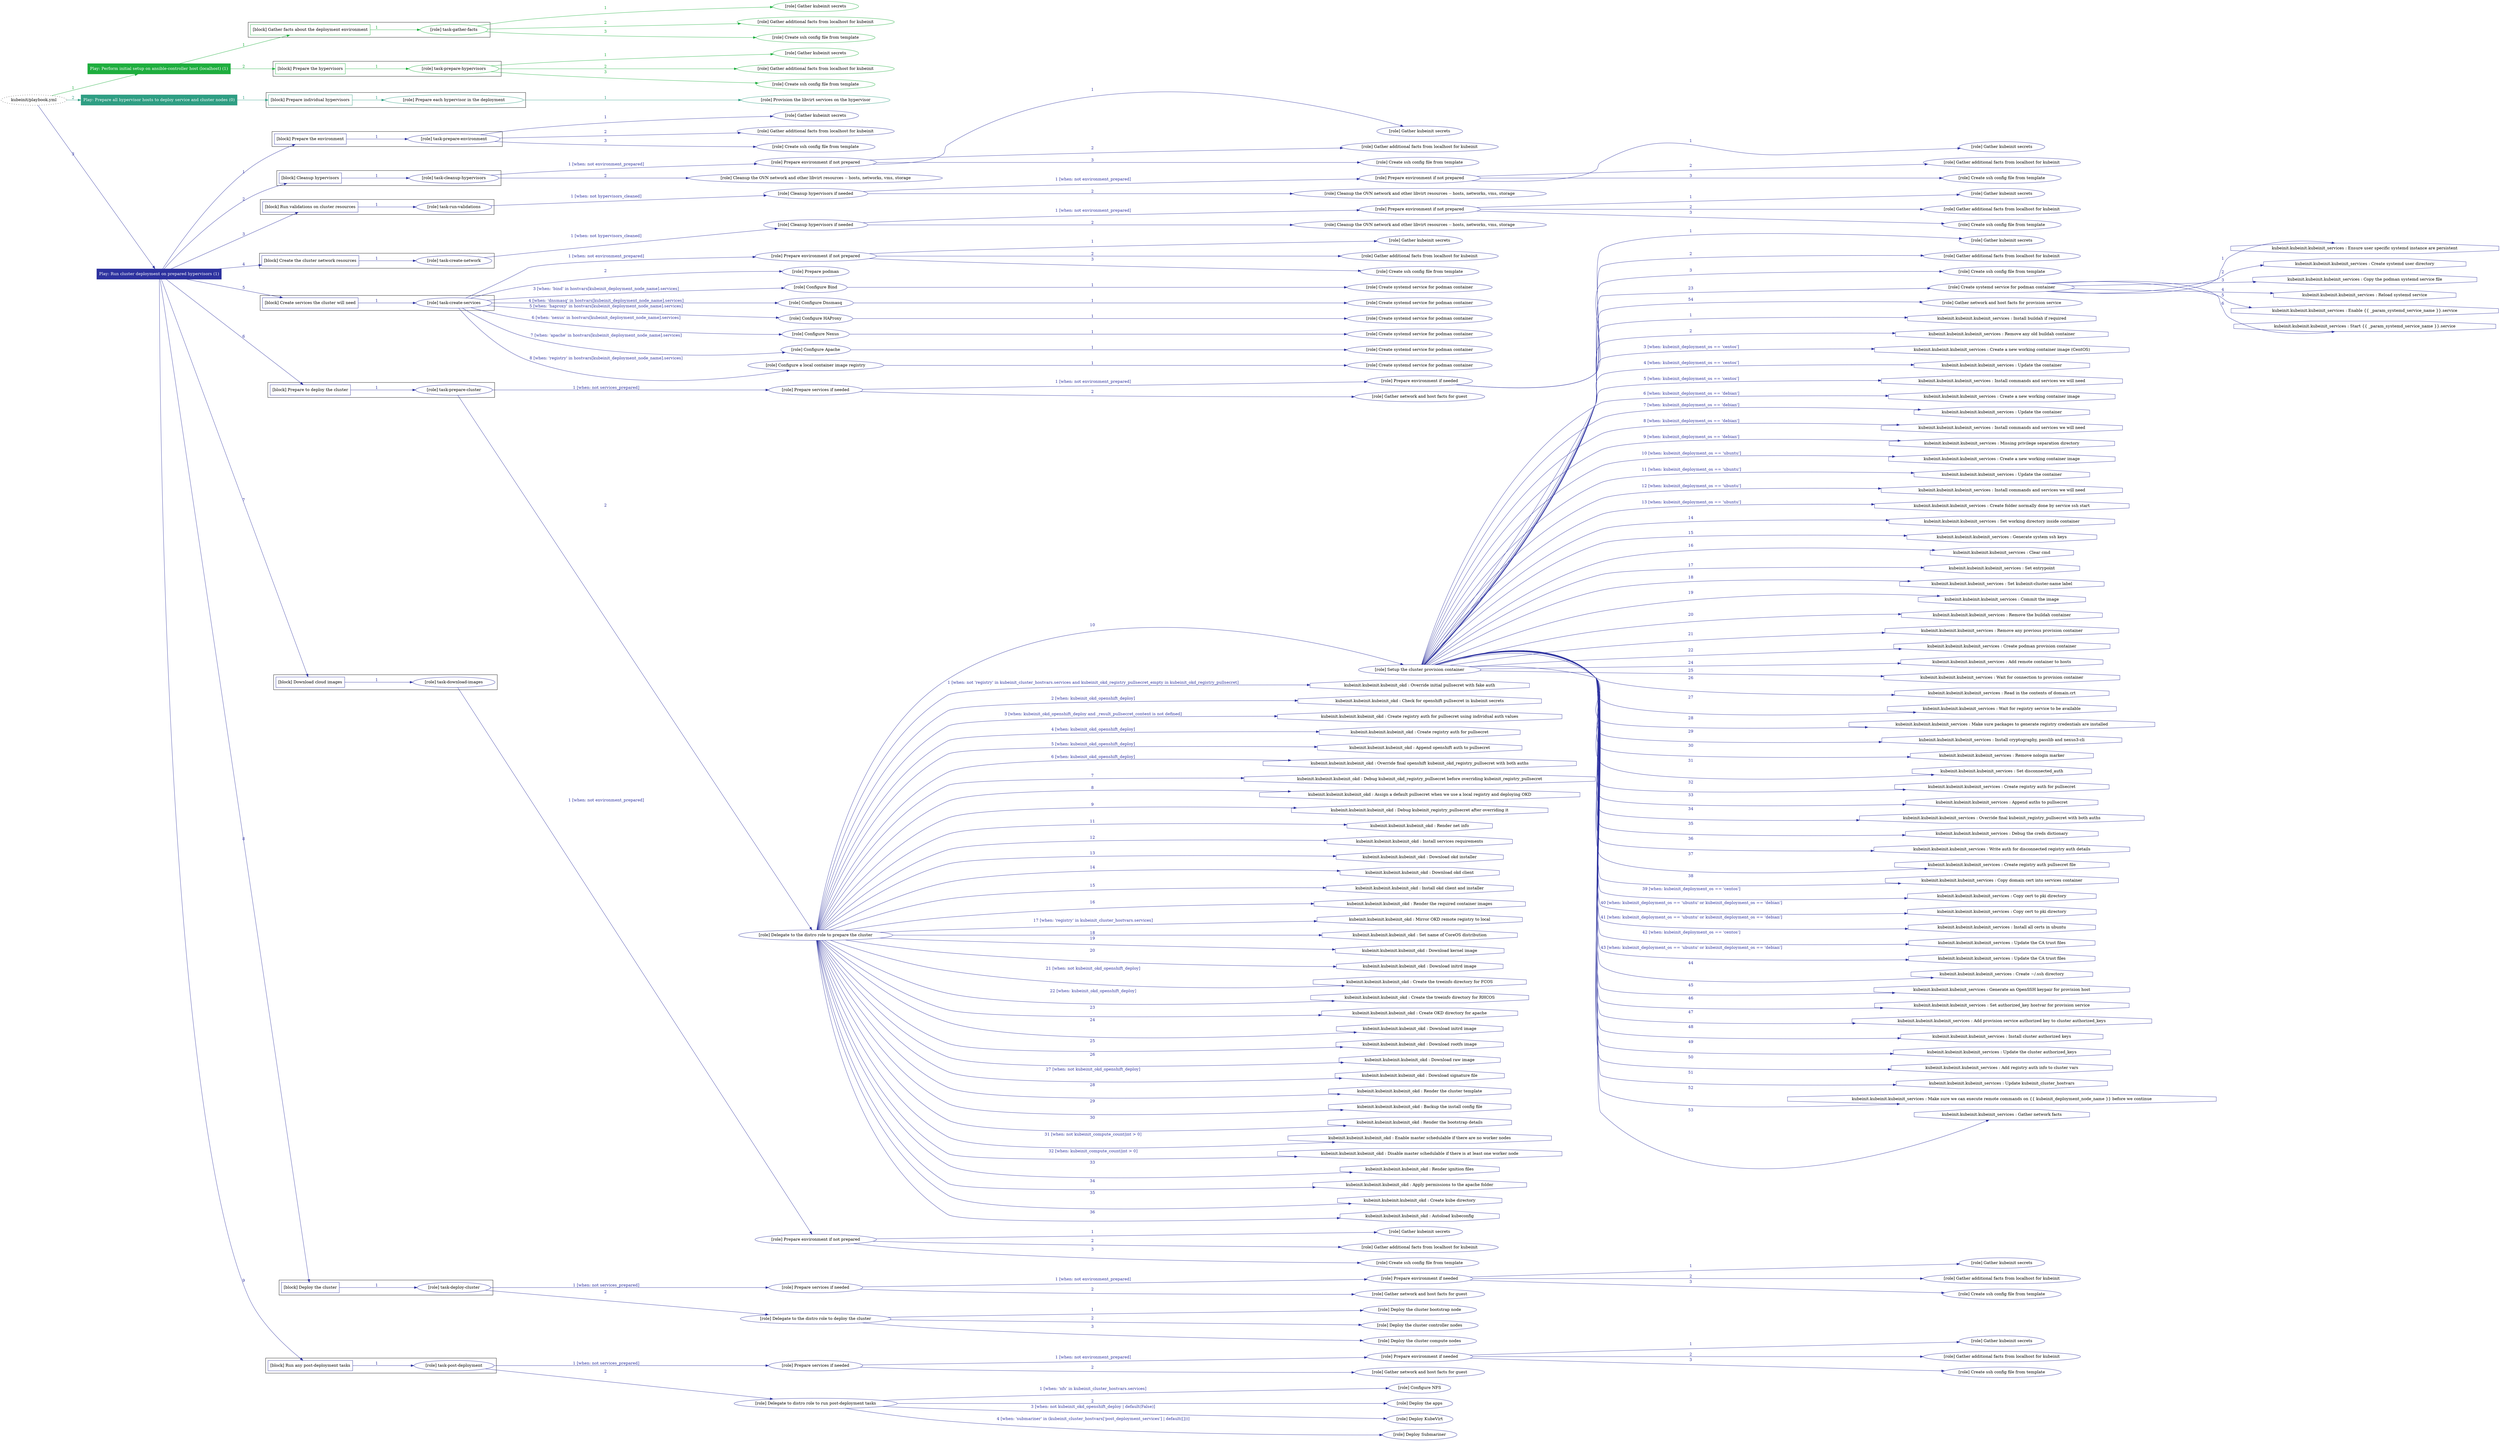 digraph {
	graph [concentrate=true ordering=in rankdir=LR ratio=fill]
	edge [esep=5 sep=10]
	"kubeinit/playbook.yml" [id=root_node style=dotted]
	play_597953ec [label="Play: Perform initial setup on ansible-controller host (localhost) (1)" color="#1eae3e" fontcolor="#ffffff" id=play_597953ec shape=box style=filled tooltip=localhost]
	"kubeinit/playbook.yml" -> play_597953ec [label="1 " color="#1eae3e" fontcolor="#1eae3e" id=edge_78f91a47 labeltooltip="1 " tooltip="1 "]
	subgraph "Gather kubeinit secrets" {
		role_f7e446bd [label="[role] Gather kubeinit secrets" color="#1eae3e" id=role_f7e446bd tooltip="Gather kubeinit secrets"]
	}
	subgraph "Gather additional facts from localhost for kubeinit" {
		role_6bfdf59f [label="[role] Gather additional facts from localhost for kubeinit" color="#1eae3e" id=role_6bfdf59f tooltip="Gather additional facts from localhost for kubeinit"]
	}
	subgraph "Create ssh config file from template" {
		role_db70dc34 [label="[role] Create ssh config file from template" color="#1eae3e" id=role_db70dc34 tooltip="Create ssh config file from template"]
	}
	subgraph "task-gather-facts" {
		role_b3b60ca7 [label="[role] task-gather-facts" color="#1eae3e" id=role_b3b60ca7 tooltip="task-gather-facts"]
		role_b3b60ca7 -> role_f7e446bd [label="1 " color="#1eae3e" fontcolor="#1eae3e" id=edge_7a25e271 labeltooltip="1 " tooltip="1 "]
		role_b3b60ca7 -> role_6bfdf59f [label="2 " color="#1eae3e" fontcolor="#1eae3e" id=edge_e4275b84 labeltooltip="2 " tooltip="2 "]
		role_b3b60ca7 -> role_db70dc34 [label="3 " color="#1eae3e" fontcolor="#1eae3e" id=edge_77181027 labeltooltip="3 " tooltip="3 "]
	}
	subgraph "Gather kubeinit secrets" {
		role_459abeb6 [label="[role] Gather kubeinit secrets" color="#1eae3e" id=role_459abeb6 tooltip="Gather kubeinit secrets"]
	}
	subgraph "Gather additional facts from localhost for kubeinit" {
		role_6e0dd833 [label="[role] Gather additional facts from localhost for kubeinit" color="#1eae3e" id=role_6e0dd833 tooltip="Gather additional facts from localhost for kubeinit"]
	}
	subgraph "Create ssh config file from template" {
		role_5e4e911e [label="[role] Create ssh config file from template" color="#1eae3e" id=role_5e4e911e tooltip="Create ssh config file from template"]
	}
	subgraph "task-prepare-hypervisors" {
		role_5a9278ff [label="[role] task-prepare-hypervisors" color="#1eae3e" id=role_5a9278ff tooltip="task-prepare-hypervisors"]
		role_5a9278ff -> role_459abeb6 [label="1 " color="#1eae3e" fontcolor="#1eae3e" id=edge_16251ffa labeltooltip="1 " tooltip="1 "]
		role_5a9278ff -> role_6e0dd833 [label="2 " color="#1eae3e" fontcolor="#1eae3e" id=edge_40f7e20f labeltooltip="2 " tooltip="2 "]
		role_5a9278ff -> role_5e4e911e [label="3 " color="#1eae3e" fontcolor="#1eae3e" id=edge_15fdd37e labeltooltip="3 " tooltip="3 "]
	}
	subgraph "Play: Perform initial setup on ansible-controller host (localhost) (1)" {
		play_597953ec -> block_48fd89fd [label=1 color="#1eae3e" fontcolor="#1eae3e" id=edge_f7cb1ed4 labeltooltip=1 tooltip=1]
		subgraph cluster_block_48fd89fd {
			block_48fd89fd [label="[block] Gather facts about the deployment environment" color="#1eae3e" id=block_48fd89fd labeltooltip="Gather facts about the deployment environment" shape=box tooltip="Gather facts about the deployment environment"]
			block_48fd89fd -> role_b3b60ca7 [label="1 " color="#1eae3e" fontcolor="#1eae3e" id=edge_f5d61d28 labeltooltip="1 " tooltip="1 "]
		}
		play_597953ec -> block_8cf9ad80 [label=2 color="#1eae3e" fontcolor="#1eae3e" id=edge_57178b1f labeltooltip=2 tooltip=2]
		subgraph cluster_block_8cf9ad80 {
			block_8cf9ad80 [label="[block] Prepare the hypervisors" color="#1eae3e" id=block_8cf9ad80 labeltooltip="Prepare the hypervisors" shape=box tooltip="Prepare the hypervisors"]
			block_8cf9ad80 -> role_5a9278ff [label="1 " color="#1eae3e" fontcolor="#1eae3e" id=edge_76ee2d64 labeltooltip="1 " tooltip="1 "]
		}
	}
	play_3a322366 [label="Play: Prepare all hypervisor hosts to deploy service and cluster nodes (0)" color="#2e9e83" fontcolor="#ffffff" id=play_3a322366 shape=box style=filled tooltip="Play: Prepare all hypervisor hosts to deploy service and cluster nodes (0)"]
	"kubeinit/playbook.yml" -> play_3a322366 [label="2 " color="#2e9e83" fontcolor="#2e9e83" id=edge_6ff26c00 labeltooltip="2 " tooltip="2 "]
	subgraph "Provision the libvirt services on the hypervisor" {
		role_d74ca630 [label="[role] Provision the libvirt services on the hypervisor" color="#2e9e83" id=role_d74ca630 tooltip="Provision the libvirt services on the hypervisor"]
	}
	subgraph "Prepare each hypervisor in the deployment" {
		role_d75fb902 [label="[role] Prepare each hypervisor in the deployment" color="#2e9e83" id=role_d75fb902 tooltip="Prepare each hypervisor in the deployment"]
		role_d75fb902 -> role_d74ca630 [label="1 " color="#2e9e83" fontcolor="#2e9e83" id=edge_15a9c81b labeltooltip="1 " tooltip="1 "]
	}
	subgraph "Play: Prepare all hypervisor hosts to deploy service and cluster nodes (0)" {
		play_3a322366 -> block_74c57131 [label=1 color="#2e9e83" fontcolor="#2e9e83" id=edge_8f50c5a2 labeltooltip=1 tooltip=1]
		subgraph cluster_block_74c57131 {
			block_74c57131 [label="[block] Prepare individual hypervisors" color="#2e9e83" id=block_74c57131 labeltooltip="Prepare individual hypervisors" shape=box tooltip="Prepare individual hypervisors"]
			block_74c57131 -> role_d75fb902 [label="1 " color="#2e9e83" fontcolor="#2e9e83" id=edge_e28ff04b labeltooltip="1 " tooltip="1 "]
		}
	}
	play_3cd38585 [label="Play: Run cluster deployment on prepared hypervisors (1)" color="#2d329f" fontcolor="#ffffff" id=play_3cd38585 shape=box style=filled tooltip=localhost]
	"kubeinit/playbook.yml" -> play_3cd38585 [label="3 " color="#2d329f" fontcolor="#2d329f" id=edge_efd7f3cc labeltooltip="3 " tooltip="3 "]
	subgraph "Gather kubeinit secrets" {
		role_bd13f02e [label="[role] Gather kubeinit secrets" color="#2d329f" id=role_bd13f02e tooltip="Gather kubeinit secrets"]
	}
	subgraph "Gather additional facts from localhost for kubeinit" {
		role_0f5e3eba [label="[role] Gather additional facts from localhost for kubeinit" color="#2d329f" id=role_0f5e3eba tooltip="Gather additional facts from localhost for kubeinit"]
	}
	subgraph "Create ssh config file from template" {
		role_9ea18ca9 [label="[role] Create ssh config file from template" color="#2d329f" id=role_9ea18ca9 tooltip="Create ssh config file from template"]
	}
	subgraph "task-prepare-environment" {
		role_d64e376d [label="[role] task-prepare-environment" color="#2d329f" id=role_d64e376d tooltip="task-prepare-environment"]
		role_d64e376d -> role_bd13f02e [label="1 " color="#2d329f" fontcolor="#2d329f" id=edge_8165aa6d labeltooltip="1 " tooltip="1 "]
		role_d64e376d -> role_0f5e3eba [label="2 " color="#2d329f" fontcolor="#2d329f" id=edge_619fc1db labeltooltip="2 " tooltip="2 "]
		role_d64e376d -> role_9ea18ca9 [label="3 " color="#2d329f" fontcolor="#2d329f" id=edge_1b59dc60 labeltooltip="3 " tooltip="3 "]
	}
	subgraph "Gather kubeinit secrets" {
		role_cbdca178 [label="[role] Gather kubeinit secrets" color="#2d329f" id=role_cbdca178 tooltip="Gather kubeinit secrets"]
	}
	subgraph "Gather additional facts from localhost for kubeinit" {
		role_ec28a28a [label="[role] Gather additional facts from localhost for kubeinit" color="#2d329f" id=role_ec28a28a tooltip="Gather additional facts from localhost for kubeinit"]
	}
	subgraph "Create ssh config file from template" {
		role_827aaad1 [label="[role] Create ssh config file from template" color="#2d329f" id=role_827aaad1 tooltip="Create ssh config file from template"]
	}
	subgraph "Prepare environment if not prepared" {
		role_7c1d3d4b [label="[role] Prepare environment if not prepared" color="#2d329f" id=role_7c1d3d4b tooltip="Prepare environment if not prepared"]
		role_7c1d3d4b -> role_cbdca178 [label="1 " color="#2d329f" fontcolor="#2d329f" id=edge_68b5596a labeltooltip="1 " tooltip="1 "]
		role_7c1d3d4b -> role_ec28a28a [label="2 " color="#2d329f" fontcolor="#2d329f" id=edge_21c08a18 labeltooltip="2 " tooltip="2 "]
		role_7c1d3d4b -> role_827aaad1 [label="3 " color="#2d329f" fontcolor="#2d329f" id=edge_135b6449 labeltooltip="3 " tooltip="3 "]
	}
	subgraph "Cleanup the OVN network and other libvirt resources -- hosts, networks, vms, storage" {
		role_2c79050a [label="[role] Cleanup the OVN network and other libvirt resources -- hosts, networks, vms, storage" color="#2d329f" id=role_2c79050a tooltip="Cleanup the OVN network and other libvirt resources -- hosts, networks, vms, storage"]
	}
	subgraph "task-cleanup-hypervisors" {
		role_bfbebbc2 [label="[role] task-cleanup-hypervisors" color="#2d329f" id=role_bfbebbc2 tooltip="task-cleanup-hypervisors"]
		role_bfbebbc2 -> role_7c1d3d4b [label="1 [when: not environment_prepared]" color="#2d329f" fontcolor="#2d329f" id=edge_9e437580 labeltooltip="1 [when: not environment_prepared]" tooltip="1 [when: not environment_prepared]"]
		role_bfbebbc2 -> role_2c79050a [label="2 " color="#2d329f" fontcolor="#2d329f" id=edge_13e3500c labeltooltip="2 " tooltip="2 "]
	}
	subgraph "Gather kubeinit secrets" {
		role_bf8581d6 [label="[role] Gather kubeinit secrets" color="#2d329f" id=role_bf8581d6 tooltip="Gather kubeinit secrets"]
	}
	subgraph "Gather additional facts from localhost for kubeinit" {
		role_bc96b32a [label="[role] Gather additional facts from localhost for kubeinit" color="#2d329f" id=role_bc96b32a tooltip="Gather additional facts from localhost for kubeinit"]
	}
	subgraph "Create ssh config file from template" {
		role_e879f485 [label="[role] Create ssh config file from template" color="#2d329f" id=role_e879f485 tooltip="Create ssh config file from template"]
	}
	subgraph "Prepare environment if not prepared" {
		role_71bf5947 [label="[role] Prepare environment if not prepared" color="#2d329f" id=role_71bf5947 tooltip="Prepare environment if not prepared"]
		role_71bf5947 -> role_bf8581d6 [label="1 " color="#2d329f" fontcolor="#2d329f" id=edge_cc3904de labeltooltip="1 " tooltip="1 "]
		role_71bf5947 -> role_bc96b32a [label="2 " color="#2d329f" fontcolor="#2d329f" id=edge_94d1c31a labeltooltip="2 " tooltip="2 "]
		role_71bf5947 -> role_e879f485 [label="3 " color="#2d329f" fontcolor="#2d329f" id=edge_41e2f4ae labeltooltip="3 " tooltip="3 "]
	}
	subgraph "Cleanup the OVN network and other libvirt resources -- hosts, networks, vms, storage" {
		role_d2f73135 [label="[role] Cleanup the OVN network and other libvirt resources -- hosts, networks, vms, storage" color="#2d329f" id=role_d2f73135 tooltip="Cleanup the OVN network and other libvirt resources -- hosts, networks, vms, storage"]
	}
	subgraph "Cleanup hypervisors if needed" {
		role_79d06be8 [label="[role] Cleanup hypervisors if needed" color="#2d329f" id=role_79d06be8 tooltip="Cleanup hypervisors if needed"]
		role_79d06be8 -> role_71bf5947 [label="1 [when: not environment_prepared]" color="#2d329f" fontcolor="#2d329f" id=edge_53bfd41d labeltooltip="1 [when: not environment_prepared]" tooltip="1 [when: not environment_prepared]"]
		role_79d06be8 -> role_d2f73135 [label="2 " color="#2d329f" fontcolor="#2d329f" id=edge_058b0b99 labeltooltip="2 " tooltip="2 "]
	}
	subgraph "task-run-validations" {
		role_b055b7d4 [label="[role] task-run-validations" color="#2d329f" id=role_b055b7d4 tooltip="task-run-validations"]
		role_b055b7d4 -> role_79d06be8 [label="1 [when: not hypervisors_cleaned]" color="#2d329f" fontcolor="#2d329f" id=edge_ad87413b labeltooltip="1 [when: not hypervisors_cleaned]" tooltip="1 [when: not hypervisors_cleaned]"]
	}
	subgraph "Gather kubeinit secrets" {
		role_fa3a80cd [label="[role] Gather kubeinit secrets" color="#2d329f" id=role_fa3a80cd tooltip="Gather kubeinit secrets"]
	}
	subgraph "Gather additional facts from localhost for kubeinit" {
		role_bc51940b [label="[role] Gather additional facts from localhost for kubeinit" color="#2d329f" id=role_bc51940b tooltip="Gather additional facts from localhost for kubeinit"]
	}
	subgraph "Create ssh config file from template" {
		role_f00063a0 [label="[role] Create ssh config file from template" color="#2d329f" id=role_f00063a0 tooltip="Create ssh config file from template"]
	}
	subgraph "Prepare environment if not prepared" {
		role_30ffcb82 [label="[role] Prepare environment if not prepared" color="#2d329f" id=role_30ffcb82 tooltip="Prepare environment if not prepared"]
		role_30ffcb82 -> role_fa3a80cd [label="1 " color="#2d329f" fontcolor="#2d329f" id=edge_d14062f9 labeltooltip="1 " tooltip="1 "]
		role_30ffcb82 -> role_bc51940b [label="2 " color="#2d329f" fontcolor="#2d329f" id=edge_1dc4a57d labeltooltip="2 " tooltip="2 "]
		role_30ffcb82 -> role_f00063a0 [label="3 " color="#2d329f" fontcolor="#2d329f" id=edge_06528d03 labeltooltip="3 " tooltip="3 "]
	}
	subgraph "Cleanup the OVN network and other libvirt resources -- hosts, networks, vms, storage" {
		role_d9faaff0 [label="[role] Cleanup the OVN network and other libvirt resources -- hosts, networks, vms, storage" color="#2d329f" id=role_d9faaff0 tooltip="Cleanup the OVN network and other libvirt resources -- hosts, networks, vms, storage"]
	}
	subgraph "Cleanup hypervisors if needed" {
		role_47f975a4 [label="[role] Cleanup hypervisors if needed" color="#2d329f" id=role_47f975a4 tooltip="Cleanup hypervisors if needed"]
		role_47f975a4 -> role_30ffcb82 [label="1 [when: not environment_prepared]" color="#2d329f" fontcolor="#2d329f" id=edge_83994722 labeltooltip="1 [when: not environment_prepared]" tooltip="1 [when: not environment_prepared]"]
		role_47f975a4 -> role_d9faaff0 [label="2 " color="#2d329f" fontcolor="#2d329f" id=edge_4baafc5f labeltooltip="2 " tooltip="2 "]
	}
	subgraph "task-create-network" {
		role_f490e6b6 [label="[role] task-create-network" color="#2d329f" id=role_f490e6b6 tooltip="task-create-network"]
		role_f490e6b6 -> role_47f975a4 [label="1 [when: not hypervisors_cleaned]" color="#2d329f" fontcolor="#2d329f" id=edge_92762a10 labeltooltip="1 [when: not hypervisors_cleaned]" tooltip="1 [when: not hypervisors_cleaned]"]
	}
	subgraph "Gather kubeinit secrets" {
		role_37dba683 [label="[role] Gather kubeinit secrets" color="#2d329f" id=role_37dba683 tooltip="Gather kubeinit secrets"]
	}
	subgraph "Gather additional facts from localhost for kubeinit" {
		role_fa4fde55 [label="[role] Gather additional facts from localhost for kubeinit" color="#2d329f" id=role_fa4fde55 tooltip="Gather additional facts from localhost for kubeinit"]
	}
	subgraph "Create ssh config file from template" {
		role_b8b2b573 [label="[role] Create ssh config file from template" color="#2d329f" id=role_b8b2b573 tooltip="Create ssh config file from template"]
	}
	subgraph "Prepare environment if not prepared" {
		role_82e4af3f [label="[role] Prepare environment if not prepared" color="#2d329f" id=role_82e4af3f tooltip="Prepare environment if not prepared"]
		role_82e4af3f -> role_37dba683 [label="1 " color="#2d329f" fontcolor="#2d329f" id=edge_f1d45ba8 labeltooltip="1 " tooltip="1 "]
		role_82e4af3f -> role_fa4fde55 [label="2 " color="#2d329f" fontcolor="#2d329f" id=edge_69a72ebd labeltooltip="2 " tooltip="2 "]
		role_82e4af3f -> role_b8b2b573 [label="3 " color="#2d329f" fontcolor="#2d329f" id=edge_f0a3d9b0 labeltooltip="3 " tooltip="3 "]
	}
	subgraph "Prepare podman" {
		role_24721f8e [label="[role] Prepare podman" color="#2d329f" id=role_24721f8e tooltip="Prepare podman"]
	}
	subgraph "Create systemd service for podman container" {
		role_3701b214 [label="[role] Create systemd service for podman container" color="#2d329f" id=role_3701b214 tooltip="Create systemd service for podman container"]
	}
	subgraph "Configure Bind" {
		role_d999b9da [label="[role] Configure Bind" color="#2d329f" id=role_d999b9da tooltip="Configure Bind"]
		role_d999b9da -> role_3701b214 [label="1 " color="#2d329f" fontcolor="#2d329f" id=edge_9ee6e209 labeltooltip="1 " tooltip="1 "]
	}
	subgraph "Create systemd service for podman container" {
		role_cb983e78 [label="[role] Create systemd service for podman container" color="#2d329f" id=role_cb983e78 tooltip="Create systemd service for podman container"]
	}
	subgraph "Configure Dnsmasq" {
		role_65d4e088 [label="[role] Configure Dnsmasq" color="#2d329f" id=role_65d4e088 tooltip="Configure Dnsmasq"]
		role_65d4e088 -> role_cb983e78 [label="1 " color="#2d329f" fontcolor="#2d329f" id=edge_db8b7832 labeltooltip="1 " tooltip="1 "]
	}
	subgraph "Create systemd service for podman container" {
		role_ff587974 [label="[role] Create systemd service for podman container" color="#2d329f" id=role_ff587974 tooltip="Create systemd service for podman container"]
	}
	subgraph "Configure HAProxy" {
		role_4ae7839c [label="[role] Configure HAProxy" color="#2d329f" id=role_4ae7839c tooltip="Configure HAProxy"]
		role_4ae7839c -> role_ff587974 [label="1 " color="#2d329f" fontcolor="#2d329f" id=edge_d539dd9a labeltooltip="1 " tooltip="1 "]
	}
	subgraph "Create systemd service for podman container" {
		role_698a1495 [label="[role] Create systemd service for podman container" color="#2d329f" id=role_698a1495 tooltip="Create systemd service for podman container"]
	}
	subgraph "Configure Nexus" {
		role_b4d19e07 [label="[role] Configure Nexus" color="#2d329f" id=role_b4d19e07 tooltip="Configure Nexus"]
		role_b4d19e07 -> role_698a1495 [label="1 " color="#2d329f" fontcolor="#2d329f" id=edge_b704ca00 labeltooltip="1 " tooltip="1 "]
	}
	subgraph "Create systemd service for podman container" {
		role_78504832 [label="[role] Create systemd service for podman container" color="#2d329f" id=role_78504832 tooltip="Create systemd service for podman container"]
	}
	subgraph "Configure Apache" {
		role_8bded967 [label="[role] Configure Apache" color="#2d329f" id=role_8bded967 tooltip="Configure Apache"]
		role_8bded967 -> role_78504832 [label="1 " color="#2d329f" fontcolor="#2d329f" id=edge_3a86a320 labeltooltip="1 " tooltip="1 "]
	}
	subgraph "Create systemd service for podman container" {
		role_91b48dfd [label="[role] Create systemd service for podman container" color="#2d329f" id=role_91b48dfd tooltip="Create systemd service for podman container"]
	}
	subgraph "Configure a local container image registry" {
		role_a6c2b871 [label="[role] Configure a local container image registry" color="#2d329f" id=role_a6c2b871 tooltip="Configure a local container image registry"]
		role_a6c2b871 -> role_91b48dfd [label="1 " color="#2d329f" fontcolor="#2d329f" id=edge_d0853b90 labeltooltip="1 " tooltip="1 "]
	}
	subgraph "task-create-services" {
		role_d5ee5642 [label="[role] task-create-services" color="#2d329f" id=role_d5ee5642 tooltip="task-create-services"]
		role_d5ee5642 -> role_82e4af3f [label="1 [when: not environment_prepared]" color="#2d329f" fontcolor="#2d329f" id=edge_15ab0617 labeltooltip="1 [when: not environment_prepared]" tooltip="1 [when: not environment_prepared]"]
		role_d5ee5642 -> role_24721f8e [label="2 " color="#2d329f" fontcolor="#2d329f" id=edge_d9544379 labeltooltip="2 " tooltip="2 "]
		role_d5ee5642 -> role_d999b9da [label="3 [when: 'bind' in hostvars[kubeinit_deployment_node_name].services]" color="#2d329f" fontcolor="#2d329f" id=edge_29520b72 labeltooltip="3 [when: 'bind' in hostvars[kubeinit_deployment_node_name].services]" tooltip="3 [when: 'bind' in hostvars[kubeinit_deployment_node_name].services]"]
		role_d5ee5642 -> role_65d4e088 [label="4 [when: 'dnsmasq' in hostvars[kubeinit_deployment_node_name].services]" color="#2d329f" fontcolor="#2d329f" id=edge_4a77e3b7 labeltooltip="4 [when: 'dnsmasq' in hostvars[kubeinit_deployment_node_name].services]" tooltip="4 [when: 'dnsmasq' in hostvars[kubeinit_deployment_node_name].services]"]
		role_d5ee5642 -> role_4ae7839c [label="5 [when: 'haproxy' in hostvars[kubeinit_deployment_node_name].services]" color="#2d329f" fontcolor="#2d329f" id=edge_6846675c labeltooltip="5 [when: 'haproxy' in hostvars[kubeinit_deployment_node_name].services]" tooltip="5 [when: 'haproxy' in hostvars[kubeinit_deployment_node_name].services]"]
		role_d5ee5642 -> role_b4d19e07 [label="6 [when: 'nexus' in hostvars[kubeinit_deployment_node_name].services]" color="#2d329f" fontcolor="#2d329f" id=edge_67ae5cfb labeltooltip="6 [when: 'nexus' in hostvars[kubeinit_deployment_node_name].services]" tooltip="6 [when: 'nexus' in hostvars[kubeinit_deployment_node_name].services]"]
		role_d5ee5642 -> role_8bded967 [label="7 [when: 'apache' in hostvars[kubeinit_deployment_node_name].services]" color="#2d329f" fontcolor="#2d329f" id=edge_e284ea28 labeltooltip="7 [when: 'apache' in hostvars[kubeinit_deployment_node_name].services]" tooltip="7 [when: 'apache' in hostvars[kubeinit_deployment_node_name].services]"]
		role_d5ee5642 -> role_a6c2b871 [label="8 [when: 'registry' in hostvars[kubeinit_deployment_node_name].services]" color="#2d329f" fontcolor="#2d329f" id=edge_60a45b81 labeltooltip="8 [when: 'registry' in hostvars[kubeinit_deployment_node_name].services]" tooltip="8 [when: 'registry' in hostvars[kubeinit_deployment_node_name].services]"]
	}
	subgraph "Gather kubeinit secrets" {
		role_581db605 [label="[role] Gather kubeinit secrets" color="#2d329f" id=role_581db605 tooltip="Gather kubeinit secrets"]
	}
	subgraph "Gather additional facts from localhost for kubeinit" {
		role_70f3982b [label="[role] Gather additional facts from localhost for kubeinit" color="#2d329f" id=role_70f3982b tooltip="Gather additional facts from localhost for kubeinit"]
	}
	subgraph "Create ssh config file from template" {
		role_09ed969b [label="[role] Create ssh config file from template" color="#2d329f" id=role_09ed969b tooltip="Create ssh config file from template"]
	}
	subgraph "Prepare environment if needed" {
		role_70dbde8e [label="[role] Prepare environment if needed" color="#2d329f" id=role_70dbde8e tooltip="Prepare environment if needed"]
		role_70dbde8e -> role_581db605 [label="1 " color="#2d329f" fontcolor="#2d329f" id=edge_5a40f9ec labeltooltip="1 " tooltip="1 "]
		role_70dbde8e -> role_70f3982b [label="2 " color="#2d329f" fontcolor="#2d329f" id=edge_b73db8c0 labeltooltip="2 " tooltip="2 "]
		role_70dbde8e -> role_09ed969b [label="3 " color="#2d329f" fontcolor="#2d329f" id=edge_16bb7956 labeltooltip="3 " tooltip="3 "]
	}
	subgraph "Gather network and host facts for guest" {
		role_7ecf905f [label="[role] Gather network and host facts for guest" color="#2d329f" id=role_7ecf905f tooltip="Gather network and host facts for guest"]
	}
	subgraph "Prepare services if needed" {
		role_4254fe35 [label="[role] Prepare services if needed" color="#2d329f" id=role_4254fe35 tooltip="Prepare services if needed"]
		role_4254fe35 -> role_70dbde8e [label="1 [when: not environment_prepared]" color="#2d329f" fontcolor="#2d329f" id=edge_4ab168ed labeltooltip="1 [when: not environment_prepared]" tooltip="1 [when: not environment_prepared]"]
		role_4254fe35 -> role_7ecf905f [label="2 " color="#2d329f" fontcolor="#2d329f" id=edge_03e19639 labeltooltip="2 " tooltip="2 "]
	}
	subgraph "Create systemd service for podman container" {
		role_5bcd186b [label="[role] Create systemd service for podman container" color="#2d329f" id=role_5bcd186b tooltip="Create systemd service for podman container"]
		task_5efeb1c6 [label="kubeinit.kubeinit.kubeinit_services : Ensure user specific systemd instance are persistent" color="#2d329f" id=task_5efeb1c6 shape=octagon tooltip="kubeinit.kubeinit.kubeinit_services : Ensure user specific systemd instance are persistent"]
		role_5bcd186b -> task_5efeb1c6 [label="1 " color="#2d329f" fontcolor="#2d329f" id=edge_64f9d66d labeltooltip="1 " tooltip="1 "]
		task_6913ac75 [label="kubeinit.kubeinit.kubeinit_services : Create systemd user directory" color="#2d329f" id=task_6913ac75 shape=octagon tooltip="kubeinit.kubeinit.kubeinit_services : Create systemd user directory"]
		role_5bcd186b -> task_6913ac75 [label="2 " color="#2d329f" fontcolor="#2d329f" id=edge_f6b27c82 labeltooltip="2 " tooltip="2 "]
		task_e702a4ae [label="kubeinit.kubeinit.kubeinit_services : Copy the podman systemd service file" color="#2d329f" id=task_e702a4ae shape=octagon tooltip="kubeinit.kubeinit.kubeinit_services : Copy the podman systemd service file"]
		role_5bcd186b -> task_e702a4ae [label="3 " color="#2d329f" fontcolor="#2d329f" id=edge_09c7c793 labeltooltip="3 " tooltip="3 "]
		task_d4033834 [label="kubeinit.kubeinit.kubeinit_services : Reload systemd service" color="#2d329f" id=task_d4033834 shape=octagon tooltip="kubeinit.kubeinit.kubeinit_services : Reload systemd service"]
		role_5bcd186b -> task_d4033834 [label="4 " color="#2d329f" fontcolor="#2d329f" id=edge_ac58d298 labeltooltip="4 " tooltip="4 "]
		task_b5270456 [label="kubeinit.kubeinit.kubeinit_services : Enable {{ _param_systemd_service_name }}.service" color="#2d329f" id=task_b5270456 shape=octagon tooltip="kubeinit.kubeinit.kubeinit_services : Enable {{ _param_systemd_service_name }}.service"]
		role_5bcd186b -> task_b5270456 [label="5 " color="#2d329f" fontcolor="#2d329f" id=edge_5d6de44d labeltooltip="5 " tooltip="5 "]
		task_2884931b [label="kubeinit.kubeinit.kubeinit_services : Start {{ _param_systemd_service_name }}.service" color="#2d329f" id=task_2884931b shape=octagon tooltip="kubeinit.kubeinit.kubeinit_services : Start {{ _param_systemd_service_name }}.service"]
		role_5bcd186b -> task_2884931b [label="6 " color="#2d329f" fontcolor="#2d329f" id=edge_88718ef5 labeltooltip="6 " tooltip="6 "]
	}
	subgraph "Gather network and host facts for provision service" {
		role_da27ad38 [label="[role] Gather network and host facts for provision service" color="#2d329f" id=role_da27ad38 tooltip="Gather network and host facts for provision service"]
	}
	subgraph "Setup the cluster provision container" {
		role_ca90426c [label="[role] Setup the cluster provision container" color="#2d329f" id=role_ca90426c tooltip="Setup the cluster provision container"]
		task_c542c575 [label="kubeinit.kubeinit.kubeinit_services : Install buildah if required" color="#2d329f" id=task_c542c575 shape=octagon tooltip="kubeinit.kubeinit.kubeinit_services : Install buildah if required"]
		role_ca90426c -> task_c542c575 [label="1 " color="#2d329f" fontcolor="#2d329f" id=edge_2f92abb3 labeltooltip="1 " tooltip="1 "]
		task_2733cd89 [label="kubeinit.kubeinit.kubeinit_services : Remove any old buildah container" color="#2d329f" id=task_2733cd89 shape=octagon tooltip="kubeinit.kubeinit.kubeinit_services : Remove any old buildah container"]
		role_ca90426c -> task_2733cd89 [label="2 " color="#2d329f" fontcolor="#2d329f" id=edge_767b0514 labeltooltip="2 " tooltip="2 "]
		task_1ab068f2 [label="kubeinit.kubeinit.kubeinit_services : Create a new working container image (CentOS)" color="#2d329f" id=task_1ab068f2 shape=octagon tooltip="kubeinit.kubeinit.kubeinit_services : Create a new working container image (CentOS)"]
		role_ca90426c -> task_1ab068f2 [label="3 [when: kubeinit_deployment_os == 'centos']" color="#2d329f" fontcolor="#2d329f" id=edge_b050ecce labeltooltip="3 [when: kubeinit_deployment_os == 'centos']" tooltip="3 [when: kubeinit_deployment_os == 'centos']"]
		task_cb2bbc73 [label="kubeinit.kubeinit.kubeinit_services : Update the container" color="#2d329f" id=task_cb2bbc73 shape=octagon tooltip="kubeinit.kubeinit.kubeinit_services : Update the container"]
		role_ca90426c -> task_cb2bbc73 [label="4 [when: kubeinit_deployment_os == 'centos']" color="#2d329f" fontcolor="#2d329f" id=edge_33292651 labeltooltip="4 [when: kubeinit_deployment_os == 'centos']" tooltip="4 [when: kubeinit_deployment_os == 'centos']"]
		task_242ac32c [label="kubeinit.kubeinit.kubeinit_services : Install commands and services we will need" color="#2d329f" id=task_242ac32c shape=octagon tooltip="kubeinit.kubeinit.kubeinit_services : Install commands and services we will need"]
		role_ca90426c -> task_242ac32c [label="5 [when: kubeinit_deployment_os == 'centos']" color="#2d329f" fontcolor="#2d329f" id=edge_838b4893 labeltooltip="5 [when: kubeinit_deployment_os == 'centos']" tooltip="5 [when: kubeinit_deployment_os == 'centos']"]
		task_0bec476d [label="kubeinit.kubeinit.kubeinit_services : Create a new working container image" color="#2d329f" id=task_0bec476d shape=octagon tooltip="kubeinit.kubeinit.kubeinit_services : Create a new working container image"]
		role_ca90426c -> task_0bec476d [label="6 [when: kubeinit_deployment_os == 'debian']" color="#2d329f" fontcolor="#2d329f" id=edge_124f1f1f labeltooltip="6 [when: kubeinit_deployment_os == 'debian']" tooltip="6 [when: kubeinit_deployment_os == 'debian']"]
		task_48ea402a [label="kubeinit.kubeinit.kubeinit_services : Update the container" color="#2d329f" id=task_48ea402a shape=octagon tooltip="kubeinit.kubeinit.kubeinit_services : Update the container"]
		role_ca90426c -> task_48ea402a [label="7 [when: kubeinit_deployment_os == 'debian']" color="#2d329f" fontcolor="#2d329f" id=edge_3b199b0e labeltooltip="7 [when: kubeinit_deployment_os == 'debian']" tooltip="7 [when: kubeinit_deployment_os == 'debian']"]
		task_ad01dff4 [label="kubeinit.kubeinit.kubeinit_services : Install commands and services we will need" color="#2d329f" id=task_ad01dff4 shape=octagon tooltip="kubeinit.kubeinit.kubeinit_services : Install commands and services we will need"]
		role_ca90426c -> task_ad01dff4 [label="8 [when: kubeinit_deployment_os == 'debian']" color="#2d329f" fontcolor="#2d329f" id=edge_1288e272 labeltooltip="8 [when: kubeinit_deployment_os == 'debian']" tooltip="8 [when: kubeinit_deployment_os == 'debian']"]
		task_e77ad8ed [label="kubeinit.kubeinit.kubeinit_services : Missing privilege separation directory" color="#2d329f" id=task_e77ad8ed shape=octagon tooltip="kubeinit.kubeinit.kubeinit_services : Missing privilege separation directory"]
		role_ca90426c -> task_e77ad8ed [label="9 [when: kubeinit_deployment_os == 'debian']" color="#2d329f" fontcolor="#2d329f" id=edge_86f03eb9 labeltooltip="9 [when: kubeinit_deployment_os == 'debian']" tooltip="9 [when: kubeinit_deployment_os == 'debian']"]
		task_5123b1fb [label="kubeinit.kubeinit.kubeinit_services : Create a new working container image" color="#2d329f" id=task_5123b1fb shape=octagon tooltip="kubeinit.kubeinit.kubeinit_services : Create a new working container image"]
		role_ca90426c -> task_5123b1fb [label="10 [when: kubeinit_deployment_os == 'ubuntu']" color="#2d329f" fontcolor="#2d329f" id=edge_125cada8 labeltooltip="10 [when: kubeinit_deployment_os == 'ubuntu']" tooltip="10 [when: kubeinit_deployment_os == 'ubuntu']"]
		task_8411b079 [label="kubeinit.kubeinit.kubeinit_services : Update the container" color="#2d329f" id=task_8411b079 shape=octagon tooltip="kubeinit.kubeinit.kubeinit_services : Update the container"]
		role_ca90426c -> task_8411b079 [label="11 [when: kubeinit_deployment_os == 'ubuntu']" color="#2d329f" fontcolor="#2d329f" id=edge_b7de4ac2 labeltooltip="11 [when: kubeinit_deployment_os == 'ubuntu']" tooltip="11 [when: kubeinit_deployment_os == 'ubuntu']"]
		task_141df49e [label="kubeinit.kubeinit.kubeinit_services : Install commands and services we will need" color="#2d329f" id=task_141df49e shape=octagon tooltip="kubeinit.kubeinit.kubeinit_services : Install commands and services we will need"]
		role_ca90426c -> task_141df49e [label="12 [when: kubeinit_deployment_os == 'ubuntu']" color="#2d329f" fontcolor="#2d329f" id=edge_13285877 labeltooltip="12 [when: kubeinit_deployment_os == 'ubuntu']" tooltip="12 [when: kubeinit_deployment_os == 'ubuntu']"]
		task_9891bd38 [label="kubeinit.kubeinit.kubeinit_services : Create folder normally done by service ssh start" color="#2d329f" id=task_9891bd38 shape=octagon tooltip="kubeinit.kubeinit.kubeinit_services : Create folder normally done by service ssh start"]
		role_ca90426c -> task_9891bd38 [label="13 [when: kubeinit_deployment_os == 'ubuntu']" color="#2d329f" fontcolor="#2d329f" id=edge_fe5ff735 labeltooltip="13 [when: kubeinit_deployment_os == 'ubuntu']" tooltip="13 [when: kubeinit_deployment_os == 'ubuntu']"]
		task_4bb8ba93 [label="kubeinit.kubeinit.kubeinit_services : Set working directory inside container" color="#2d329f" id=task_4bb8ba93 shape=octagon tooltip="kubeinit.kubeinit.kubeinit_services : Set working directory inside container"]
		role_ca90426c -> task_4bb8ba93 [label="14 " color="#2d329f" fontcolor="#2d329f" id=edge_72f22fe2 labeltooltip="14 " tooltip="14 "]
		task_19eaa6d4 [label="kubeinit.kubeinit.kubeinit_services : Generate system ssh keys" color="#2d329f" id=task_19eaa6d4 shape=octagon tooltip="kubeinit.kubeinit.kubeinit_services : Generate system ssh keys"]
		role_ca90426c -> task_19eaa6d4 [label="15 " color="#2d329f" fontcolor="#2d329f" id=edge_e4681cb2 labeltooltip="15 " tooltip="15 "]
		task_2fef7793 [label="kubeinit.kubeinit.kubeinit_services : Clear cmd" color="#2d329f" id=task_2fef7793 shape=octagon tooltip="kubeinit.kubeinit.kubeinit_services : Clear cmd"]
		role_ca90426c -> task_2fef7793 [label="16 " color="#2d329f" fontcolor="#2d329f" id=edge_954eed31 labeltooltip="16 " tooltip="16 "]
		task_eeb7adfd [label="kubeinit.kubeinit.kubeinit_services : Set entrypoint" color="#2d329f" id=task_eeb7adfd shape=octagon tooltip="kubeinit.kubeinit.kubeinit_services : Set entrypoint"]
		role_ca90426c -> task_eeb7adfd [label="17 " color="#2d329f" fontcolor="#2d329f" id=edge_6ebcf6c2 labeltooltip="17 " tooltip="17 "]
		task_4d2c29d6 [label="kubeinit.kubeinit.kubeinit_services : Set kubeinit-cluster-name label" color="#2d329f" id=task_4d2c29d6 shape=octagon tooltip="kubeinit.kubeinit.kubeinit_services : Set kubeinit-cluster-name label"]
		role_ca90426c -> task_4d2c29d6 [label="18 " color="#2d329f" fontcolor="#2d329f" id=edge_4f702c5f labeltooltip="18 " tooltip="18 "]
		task_379588ae [label="kubeinit.kubeinit.kubeinit_services : Commit the image" color="#2d329f" id=task_379588ae shape=octagon tooltip="kubeinit.kubeinit.kubeinit_services : Commit the image"]
		role_ca90426c -> task_379588ae [label="19 " color="#2d329f" fontcolor="#2d329f" id=edge_ec69ec49 labeltooltip="19 " tooltip="19 "]
		task_a1d2a8dc [label="kubeinit.kubeinit.kubeinit_services : Remove the buildah container" color="#2d329f" id=task_a1d2a8dc shape=octagon tooltip="kubeinit.kubeinit.kubeinit_services : Remove the buildah container"]
		role_ca90426c -> task_a1d2a8dc [label="20 " color="#2d329f" fontcolor="#2d329f" id=edge_d2868bdc labeltooltip="20 " tooltip="20 "]
		task_01ca41b7 [label="kubeinit.kubeinit.kubeinit_services : Remove any previous provision container" color="#2d329f" id=task_01ca41b7 shape=octagon tooltip="kubeinit.kubeinit.kubeinit_services : Remove any previous provision container"]
		role_ca90426c -> task_01ca41b7 [label="21 " color="#2d329f" fontcolor="#2d329f" id=edge_d7764d4a labeltooltip="21 " tooltip="21 "]
		task_04b8f406 [label="kubeinit.kubeinit.kubeinit_services : Create podman provision container" color="#2d329f" id=task_04b8f406 shape=octagon tooltip="kubeinit.kubeinit.kubeinit_services : Create podman provision container"]
		role_ca90426c -> task_04b8f406 [label="22 " color="#2d329f" fontcolor="#2d329f" id=edge_4559b739 labeltooltip="22 " tooltip="22 "]
		role_ca90426c -> role_5bcd186b [label="23 " color="#2d329f" fontcolor="#2d329f" id=edge_283062d7 labeltooltip="23 " tooltip="23 "]
		task_8988e01d [label="kubeinit.kubeinit.kubeinit_services : Add remote container to hosts" color="#2d329f" id=task_8988e01d shape=octagon tooltip="kubeinit.kubeinit.kubeinit_services : Add remote container to hosts"]
		role_ca90426c -> task_8988e01d [label="24 " color="#2d329f" fontcolor="#2d329f" id=edge_eaf1ed74 labeltooltip="24 " tooltip="24 "]
		task_70abb205 [label="kubeinit.kubeinit.kubeinit_services : Wait for connection to provision container" color="#2d329f" id=task_70abb205 shape=octagon tooltip="kubeinit.kubeinit.kubeinit_services : Wait for connection to provision container"]
		role_ca90426c -> task_70abb205 [label="25 " color="#2d329f" fontcolor="#2d329f" id=edge_197d3ccb labeltooltip="25 " tooltip="25 "]
		task_7d69b27c [label="kubeinit.kubeinit.kubeinit_services : Read in the contents of domain.crt" color="#2d329f" id=task_7d69b27c shape=octagon tooltip="kubeinit.kubeinit.kubeinit_services : Read in the contents of domain.crt"]
		role_ca90426c -> task_7d69b27c [label="26 " color="#2d329f" fontcolor="#2d329f" id=edge_e07061d9 labeltooltip="26 " tooltip="26 "]
		task_02c3b3ed [label="kubeinit.kubeinit.kubeinit_services : Wait for registry service to be available" color="#2d329f" id=task_02c3b3ed shape=octagon tooltip="kubeinit.kubeinit.kubeinit_services : Wait for registry service to be available"]
		role_ca90426c -> task_02c3b3ed [label="27 " color="#2d329f" fontcolor="#2d329f" id=edge_0a8701c9 labeltooltip="27 " tooltip="27 "]
		task_d842c12b [label="kubeinit.kubeinit.kubeinit_services : Make sure packages to generate registry credentials are installed" color="#2d329f" id=task_d842c12b shape=octagon tooltip="kubeinit.kubeinit.kubeinit_services : Make sure packages to generate registry credentials are installed"]
		role_ca90426c -> task_d842c12b [label="28 " color="#2d329f" fontcolor="#2d329f" id=edge_da4165bf labeltooltip="28 " tooltip="28 "]
		task_66c6bf67 [label="kubeinit.kubeinit.kubeinit_services : Install cryptography, passlib and nexus3-cli" color="#2d329f" id=task_66c6bf67 shape=octagon tooltip="kubeinit.kubeinit.kubeinit_services : Install cryptography, passlib and nexus3-cli"]
		role_ca90426c -> task_66c6bf67 [label="29 " color="#2d329f" fontcolor="#2d329f" id=edge_84d69b9f labeltooltip="29 " tooltip="29 "]
		task_b91a79d0 [label="kubeinit.kubeinit.kubeinit_services : Remove nologin marker" color="#2d329f" id=task_b91a79d0 shape=octagon tooltip="kubeinit.kubeinit.kubeinit_services : Remove nologin marker"]
		role_ca90426c -> task_b91a79d0 [label="30 " color="#2d329f" fontcolor="#2d329f" id=edge_5f10a14b labeltooltip="30 " tooltip="30 "]
		task_389077b6 [label="kubeinit.kubeinit.kubeinit_services : Set disconnected_auth" color="#2d329f" id=task_389077b6 shape=octagon tooltip="kubeinit.kubeinit.kubeinit_services : Set disconnected_auth"]
		role_ca90426c -> task_389077b6 [label="31 " color="#2d329f" fontcolor="#2d329f" id=edge_d90841dc labeltooltip="31 " tooltip="31 "]
		task_212daef6 [label="kubeinit.kubeinit.kubeinit_services : Create registry auth for pullsecret" color="#2d329f" id=task_212daef6 shape=octagon tooltip="kubeinit.kubeinit.kubeinit_services : Create registry auth for pullsecret"]
		role_ca90426c -> task_212daef6 [label="32 " color="#2d329f" fontcolor="#2d329f" id=edge_09e52779 labeltooltip="32 " tooltip="32 "]
		task_58043376 [label="kubeinit.kubeinit.kubeinit_services : Append auths to pullsecret" color="#2d329f" id=task_58043376 shape=octagon tooltip="kubeinit.kubeinit.kubeinit_services : Append auths to pullsecret"]
		role_ca90426c -> task_58043376 [label="33 " color="#2d329f" fontcolor="#2d329f" id=edge_4afb99c1 labeltooltip="33 " tooltip="33 "]
		task_ae7d56b2 [label="kubeinit.kubeinit.kubeinit_services : Override final kubeinit_registry_pullsecret with both auths" color="#2d329f" id=task_ae7d56b2 shape=octagon tooltip="kubeinit.kubeinit.kubeinit_services : Override final kubeinit_registry_pullsecret with both auths"]
		role_ca90426c -> task_ae7d56b2 [label="34 " color="#2d329f" fontcolor="#2d329f" id=edge_0baf95d4 labeltooltip="34 " tooltip="34 "]
		task_2a0f8a54 [label="kubeinit.kubeinit.kubeinit_services : Debug the creds dictionary" color="#2d329f" id=task_2a0f8a54 shape=octagon tooltip="kubeinit.kubeinit.kubeinit_services : Debug the creds dictionary"]
		role_ca90426c -> task_2a0f8a54 [label="35 " color="#2d329f" fontcolor="#2d329f" id=edge_fe5fdce0 labeltooltip="35 " tooltip="35 "]
		task_f25c84b1 [label="kubeinit.kubeinit.kubeinit_services : Write auth for disconnected registry auth details" color="#2d329f" id=task_f25c84b1 shape=octagon tooltip="kubeinit.kubeinit.kubeinit_services : Write auth for disconnected registry auth details"]
		role_ca90426c -> task_f25c84b1 [label="36 " color="#2d329f" fontcolor="#2d329f" id=edge_3a2b7a16 labeltooltip="36 " tooltip="36 "]
		task_02972aad [label="kubeinit.kubeinit.kubeinit_services : Create registry auth pullsecret file" color="#2d329f" id=task_02972aad shape=octagon tooltip="kubeinit.kubeinit.kubeinit_services : Create registry auth pullsecret file"]
		role_ca90426c -> task_02972aad [label="37 " color="#2d329f" fontcolor="#2d329f" id=edge_b4e9db0a labeltooltip="37 " tooltip="37 "]
		task_54f2e6ac [label="kubeinit.kubeinit.kubeinit_services : Copy domain cert into services container" color="#2d329f" id=task_54f2e6ac shape=octagon tooltip="kubeinit.kubeinit.kubeinit_services : Copy domain cert into services container"]
		role_ca90426c -> task_54f2e6ac [label="38 " color="#2d329f" fontcolor="#2d329f" id=edge_67cb9aee labeltooltip="38 " tooltip="38 "]
		task_42deda37 [label="kubeinit.kubeinit.kubeinit_services : Copy cert to pki directory" color="#2d329f" id=task_42deda37 shape=octagon tooltip="kubeinit.kubeinit.kubeinit_services : Copy cert to pki directory"]
		role_ca90426c -> task_42deda37 [label="39 [when: kubeinit_deployment_os == 'centos']" color="#2d329f" fontcolor="#2d329f" id=edge_f57d6188 labeltooltip="39 [when: kubeinit_deployment_os == 'centos']" tooltip="39 [when: kubeinit_deployment_os == 'centos']"]
		task_3b6c3b8c [label="kubeinit.kubeinit.kubeinit_services : Copy cert to pki directory" color="#2d329f" id=task_3b6c3b8c shape=octagon tooltip="kubeinit.kubeinit.kubeinit_services : Copy cert to pki directory"]
		role_ca90426c -> task_3b6c3b8c [label="40 [when: kubeinit_deployment_os == 'ubuntu' or kubeinit_deployment_os == 'debian']" color="#2d329f" fontcolor="#2d329f" id=edge_ffd1e02e labeltooltip="40 [when: kubeinit_deployment_os == 'ubuntu' or kubeinit_deployment_os == 'debian']" tooltip="40 [when: kubeinit_deployment_os == 'ubuntu' or kubeinit_deployment_os == 'debian']"]
		task_3a9e633b [label="kubeinit.kubeinit.kubeinit_services : Install all certs in ubuntu" color="#2d329f" id=task_3a9e633b shape=octagon tooltip="kubeinit.kubeinit.kubeinit_services : Install all certs in ubuntu"]
		role_ca90426c -> task_3a9e633b [label="41 [when: kubeinit_deployment_os == 'ubuntu' or kubeinit_deployment_os == 'debian']" color="#2d329f" fontcolor="#2d329f" id=edge_c11cb0df labeltooltip="41 [when: kubeinit_deployment_os == 'ubuntu' or kubeinit_deployment_os == 'debian']" tooltip="41 [when: kubeinit_deployment_os == 'ubuntu' or kubeinit_deployment_os == 'debian']"]
		task_2a0d1641 [label="kubeinit.kubeinit.kubeinit_services : Update the CA trust files" color="#2d329f" id=task_2a0d1641 shape=octagon tooltip="kubeinit.kubeinit.kubeinit_services : Update the CA trust files"]
		role_ca90426c -> task_2a0d1641 [label="42 [when: kubeinit_deployment_os == 'centos']" color="#2d329f" fontcolor="#2d329f" id=edge_20fbae73 labeltooltip="42 [when: kubeinit_deployment_os == 'centos']" tooltip="42 [when: kubeinit_deployment_os == 'centos']"]
		task_877d825a [label="kubeinit.kubeinit.kubeinit_services : Update the CA trust files" color="#2d329f" id=task_877d825a shape=octagon tooltip="kubeinit.kubeinit.kubeinit_services : Update the CA trust files"]
		role_ca90426c -> task_877d825a [label="43 [when: kubeinit_deployment_os == 'ubuntu' or kubeinit_deployment_os == 'debian']" color="#2d329f" fontcolor="#2d329f" id=edge_8e4f9ccf labeltooltip="43 [when: kubeinit_deployment_os == 'ubuntu' or kubeinit_deployment_os == 'debian']" tooltip="43 [when: kubeinit_deployment_os == 'ubuntu' or kubeinit_deployment_os == 'debian']"]
		task_fb2e52c9 [label="kubeinit.kubeinit.kubeinit_services : Create ~/.ssh directory" color="#2d329f" id=task_fb2e52c9 shape=octagon tooltip="kubeinit.kubeinit.kubeinit_services : Create ~/.ssh directory"]
		role_ca90426c -> task_fb2e52c9 [label="44 " color="#2d329f" fontcolor="#2d329f" id=edge_7896205f labeltooltip="44 " tooltip="44 "]
		task_37578699 [label="kubeinit.kubeinit.kubeinit_services : Generate an OpenSSH keypair for provision host" color="#2d329f" id=task_37578699 shape=octagon tooltip="kubeinit.kubeinit.kubeinit_services : Generate an OpenSSH keypair for provision host"]
		role_ca90426c -> task_37578699 [label="45 " color="#2d329f" fontcolor="#2d329f" id=edge_eb34bb23 labeltooltip="45 " tooltip="45 "]
		task_ecb61e49 [label="kubeinit.kubeinit.kubeinit_services : Set authorized_key hostvar for provision service" color="#2d329f" id=task_ecb61e49 shape=octagon tooltip="kubeinit.kubeinit.kubeinit_services : Set authorized_key hostvar for provision service"]
		role_ca90426c -> task_ecb61e49 [label="46 " color="#2d329f" fontcolor="#2d329f" id=edge_4e3a6499 labeltooltip="46 " tooltip="46 "]
		task_5d989759 [label="kubeinit.kubeinit.kubeinit_services : Add provision service authorized key to cluster authorized_keys" color="#2d329f" id=task_5d989759 shape=octagon tooltip="kubeinit.kubeinit.kubeinit_services : Add provision service authorized key to cluster authorized_keys"]
		role_ca90426c -> task_5d989759 [label="47 " color="#2d329f" fontcolor="#2d329f" id=edge_d46a5e66 labeltooltip="47 " tooltip="47 "]
		task_61d43a72 [label="kubeinit.kubeinit.kubeinit_services : Install cluster authorized keys" color="#2d329f" id=task_61d43a72 shape=octagon tooltip="kubeinit.kubeinit.kubeinit_services : Install cluster authorized keys"]
		role_ca90426c -> task_61d43a72 [label="48 " color="#2d329f" fontcolor="#2d329f" id=edge_d8d9c3da labeltooltip="48 " tooltip="48 "]
		task_19521bd6 [label="kubeinit.kubeinit.kubeinit_services : Update the cluster authorized_keys" color="#2d329f" id=task_19521bd6 shape=octagon tooltip="kubeinit.kubeinit.kubeinit_services : Update the cluster authorized_keys"]
		role_ca90426c -> task_19521bd6 [label="49 " color="#2d329f" fontcolor="#2d329f" id=edge_502614d9 labeltooltip="49 " tooltip="49 "]
		task_b37ded58 [label="kubeinit.kubeinit.kubeinit_services : Add registry auth info to cluster vars" color="#2d329f" id=task_b37ded58 shape=octagon tooltip="kubeinit.kubeinit.kubeinit_services : Add registry auth info to cluster vars"]
		role_ca90426c -> task_b37ded58 [label="50 " color="#2d329f" fontcolor="#2d329f" id=edge_093c4df8 labeltooltip="50 " tooltip="50 "]
		task_091844b6 [label="kubeinit.kubeinit.kubeinit_services : Update kubeinit_cluster_hostvars" color="#2d329f" id=task_091844b6 shape=octagon tooltip="kubeinit.kubeinit.kubeinit_services : Update kubeinit_cluster_hostvars"]
		role_ca90426c -> task_091844b6 [label="51 " color="#2d329f" fontcolor="#2d329f" id=edge_55263bbd labeltooltip="51 " tooltip="51 "]
		task_cb7fb358 [label="kubeinit.kubeinit.kubeinit_services : Make sure we can execute remote commands on {{ kubeinit_deployment_node_name }} before we continue" color="#2d329f" id=task_cb7fb358 shape=octagon tooltip="kubeinit.kubeinit.kubeinit_services : Make sure we can execute remote commands on {{ kubeinit_deployment_node_name }} before we continue"]
		role_ca90426c -> task_cb7fb358 [label="52 " color="#2d329f" fontcolor="#2d329f" id=edge_8feea8c5 labeltooltip="52 " tooltip="52 "]
		task_cea57c7b [label="kubeinit.kubeinit.kubeinit_services : Gather network facts" color="#2d329f" id=task_cea57c7b shape=octagon tooltip="kubeinit.kubeinit.kubeinit_services : Gather network facts"]
		role_ca90426c -> task_cea57c7b [label="53 " color="#2d329f" fontcolor="#2d329f" id=edge_861df079 labeltooltip="53 " tooltip="53 "]
		role_ca90426c -> role_da27ad38 [label="54 " color="#2d329f" fontcolor="#2d329f" id=edge_cbf86738 labeltooltip="54 " tooltip="54 "]
	}
	subgraph "Delegate to the distro role to prepare the cluster" {
		role_6c269971 [label="[role] Delegate to the distro role to prepare the cluster" color="#2d329f" id=role_6c269971 tooltip="Delegate to the distro role to prepare the cluster"]
		task_76cfd383 [label="kubeinit.kubeinit.kubeinit_okd : Override initial pullsecret with fake auth" color="#2d329f" id=task_76cfd383 shape=octagon tooltip="kubeinit.kubeinit.kubeinit_okd : Override initial pullsecret with fake auth"]
		role_6c269971 -> task_76cfd383 [label="1 [when: not 'registry' in kubeinit_cluster_hostvars.services and kubeinit_okd_registry_pullsecret_empty in kubeinit_okd_registry_pullsecret]" color="#2d329f" fontcolor="#2d329f" id=edge_f29060cf labeltooltip="1 [when: not 'registry' in kubeinit_cluster_hostvars.services and kubeinit_okd_registry_pullsecret_empty in kubeinit_okd_registry_pullsecret]" tooltip="1 [when: not 'registry' in kubeinit_cluster_hostvars.services and kubeinit_okd_registry_pullsecret_empty in kubeinit_okd_registry_pullsecret]"]
		task_b3c866b4 [label="kubeinit.kubeinit.kubeinit_okd : Check for openshift pullsecret in kubeinit secrets" color="#2d329f" id=task_b3c866b4 shape=octagon tooltip="kubeinit.kubeinit.kubeinit_okd : Check for openshift pullsecret in kubeinit secrets"]
		role_6c269971 -> task_b3c866b4 [label="2 [when: kubeinit_okd_openshift_deploy]" color="#2d329f" fontcolor="#2d329f" id=edge_306817cb labeltooltip="2 [when: kubeinit_okd_openshift_deploy]" tooltip="2 [when: kubeinit_okd_openshift_deploy]"]
		task_e778dd3d [label="kubeinit.kubeinit.kubeinit_okd : Create registry auth for pullsecret using individual auth values" color="#2d329f" id=task_e778dd3d shape=octagon tooltip="kubeinit.kubeinit.kubeinit_okd : Create registry auth for pullsecret using individual auth values"]
		role_6c269971 -> task_e778dd3d [label="3 [when: kubeinit_okd_openshift_deploy and _result_pullsecret_content is not defined]" color="#2d329f" fontcolor="#2d329f" id=edge_8274df97 labeltooltip="3 [when: kubeinit_okd_openshift_deploy and _result_pullsecret_content is not defined]" tooltip="3 [when: kubeinit_okd_openshift_deploy and _result_pullsecret_content is not defined]"]
		task_30417cfe [label="kubeinit.kubeinit.kubeinit_okd : Create registry auth for pullsecret" color="#2d329f" id=task_30417cfe shape=octagon tooltip="kubeinit.kubeinit.kubeinit_okd : Create registry auth for pullsecret"]
		role_6c269971 -> task_30417cfe [label="4 [when: kubeinit_okd_openshift_deploy]" color="#2d329f" fontcolor="#2d329f" id=edge_be0c96cc labeltooltip="4 [when: kubeinit_okd_openshift_deploy]" tooltip="4 [when: kubeinit_okd_openshift_deploy]"]
		task_05f8d6ea [label="kubeinit.kubeinit.kubeinit_okd : Append openshift auth to pullsecret" color="#2d329f" id=task_05f8d6ea shape=octagon tooltip="kubeinit.kubeinit.kubeinit_okd : Append openshift auth to pullsecret"]
		role_6c269971 -> task_05f8d6ea [label="5 [when: kubeinit_okd_openshift_deploy]" color="#2d329f" fontcolor="#2d329f" id=edge_17820213 labeltooltip="5 [when: kubeinit_okd_openshift_deploy]" tooltip="5 [when: kubeinit_okd_openshift_deploy]"]
		task_6a3965ab [label="kubeinit.kubeinit.kubeinit_okd : Override final openshift kubeinit_okd_registry_pullsecret with both auths" color="#2d329f" id=task_6a3965ab shape=octagon tooltip="kubeinit.kubeinit.kubeinit_okd : Override final openshift kubeinit_okd_registry_pullsecret with both auths"]
		role_6c269971 -> task_6a3965ab [label="6 [when: kubeinit_okd_openshift_deploy]" color="#2d329f" fontcolor="#2d329f" id=edge_36e75699 labeltooltip="6 [when: kubeinit_okd_openshift_deploy]" tooltip="6 [when: kubeinit_okd_openshift_deploy]"]
		task_646078f4 [label="kubeinit.kubeinit.kubeinit_okd : Debug kubeinit_okd_registry_pullsecret before overriding kubeinit_registry_pullsecret" color="#2d329f" id=task_646078f4 shape=octagon tooltip="kubeinit.kubeinit.kubeinit_okd : Debug kubeinit_okd_registry_pullsecret before overriding kubeinit_registry_pullsecret"]
		role_6c269971 -> task_646078f4 [label="7 " color="#2d329f" fontcolor="#2d329f" id=edge_6a84bc0d labeltooltip="7 " tooltip="7 "]
		task_77263cea [label="kubeinit.kubeinit.kubeinit_okd : Assign a default pullsecret when we use a local registry and deploying OKD" color="#2d329f" id=task_77263cea shape=octagon tooltip="kubeinit.kubeinit.kubeinit_okd : Assign a default pullsecret when we use a local registry and deploying OKD"]
		role_6c269971 -> task_77263cea [label="8 " color="#2d329f" fontcolor="#2d329f" id=edge_39d5a88f labeltooltip="8 " tooltip="8 "]
		task_ac6028e4 [label="kubeinit.kubeinit.kubeinit_okd : Debug kubeinit_registry_pullsecret after overriding it" color="#2d329f" id=task_ac6028e4 shape=octagon tooltip="kubeinit.kubeinit.kubeinit_okd : Debug kubeinit_registry_pullsecret after overriding it"]
		role_6c269971 -> task_ac6028e4 [label="9 " color="#2d329f" fontcolor="#2d329f" id=edge_72d07b9e labeltooltip="9 " tooltip="9 "]
		role_6c269971 -> role_ca90426c [label="10 " color="#2d329f" fontcolor="#2d329f" id=edge_29c66d9a labeltooltip="10 " tooltip="10 "]
		task_a235664b [label="kubeinit.kubeinit.kubeinit_okd : Render net info" color="#2d329f" id=task_a235664b shape=octagon tooltip="kubeinit.kubeinit.kubeinit_okd : Render net info"]
		role_6c269971 -> task_a235664b [label="11 " color="#2d329f" fontcolor="#2d329f" id=edge_bd7e2996 labeltooltip="11 " tooltip="11 "]
		task_3166dc18 [label="kubeinit.kubeinit.kubeinit_okd : Install services requirements" color="#2d329f" id=task_3166dc18 shape=octagon tooltip="kubeinit.kubeinit.kubeinit_okd : Install services requirements"]
		role_6c269971 -> task_3166dc18 [label="12 " color="#2d329f" fontcolor="#2d329f" id=edge_2caaafd4 labeltooltip="12 " tooltip="12 "]
		task_cb09f783 [label="kubeinit.kubeinit.kubeinit_okd : Download okd installer" color="#2d329f" id=task_cb09f783 shape=octagon tooltip="kubeinit.kubeinit.kubeinit_okd : Download okd installer"]
		role_6c269971 -> task_cb09f783 [label="13 " color="#2d329f" fontcolor="#2d329f" id=edge_3739e6fd labeltooltip="13 " tooltip="13 "]
		task_557c04a5 [label="kubeinit.kubeinit.kubeinit_okd : Download okd client" color="#2d329f" id=task_557c04a5 shape=octagon tooltip="kubeinit.kubeinit.kubeinit_okd : Download okd client"]
		role_6c269971 -> task_557c04a5 [label="14 " color="#2d329f" fontcolor="#2d329f" id=edge_6d3b9bb9 labeltooltip="14 " tooltip="14 "]
		task_a61e53c1 [label="kubeinit.kubeinit.kubeinit_okd : Install okd client and installer" color="#2d329f" id=task_a61e53c1 shape=octagon tooltip="kubeinit.kubeinit.kubeinit_okd : Install okd client and installer"]
		role_6c269971 -> task_a61e53c1 [label="15 " color="#2d329f" fontcolor="#2d329f" id=edge_7c20d3a0 labeltooltip="15 " tooltip="15 "]
		task_3d3b9448 [label="kubeinit.kubeinit.kubeinit_okd : Render the required container images" color="#2d329f" id=task_3d3b9448 shape=octagon tooltip="kubeinit.kubeinit.kubeinit_okd : Render the required container images"]
		role_6c269971 -> task_3d3b9448 [label="16 " color="#2d329f" fontcolor="#2d329f" id=edge_0fca47fc labeltooltip="16 " tooltip="16 "]
		task_43b62198 [label="kubeinit.kubeinit.kubeinit_okd : Mirror OKD remote registry to local" color="#2d329f" id=task_43b62198 shape=octagon tooltip="kubeinit.kubeinit.kubeinit_okd : Mirror OKD remote registry to local"]
		role_6c269971 -> task_43b62198 [label="17 [when: 'registry' in kubeinit_cluster_hostvars.services]" color="#2d329f" fontcolor="#2d329f" id=edge_df68d552 labeltooltip="17 [when: 'registry' in kubeinit_cluster_hostvars.services]" tooltip="17 [when: 'registry' in kubeinit_cluster_hostvars.services]"]
		task_cef7e6ab [label="kubeinit.kubeinit.kubeinit_okd : Set name of CoreOS distribution" color="#2d329f" id=task_cef7e6ab shape=octagon tooltip="kubeinit.kubeinit.kubeinit_okd : Set name of CoreOS distribution"]
		role_6c269971 -> task_cef7e6ab [label="18 " color="#2d329f" fontcolor="#2d329f" id=edge_2dfa9356 labeltooltip="18 " tooltip="18 "]
		task_e579be67 [label="kubeinit.kubeinit.kubeinit_okd : Download kernel image" color="#2d329f" id=task_e579be67 shape=octagon tooltip="kubeinit.kubeinit.kubeinit_okd : Download kernel image"]
		role_6c269971 -> task_e579be67 [label="19 " color="#2d329f" fontcolor="#2d329f" id=edge_d06aede0 labeltooltip="19 " tooltip="19 "]
		task_6b96291d [label="kubeinit.kubeinit.kubeinit_okd : Download initrd image" color="#2d329f" id=task_6b96291d shape=octagon tooltip="kubeinit.kubeinit.kubeinit_okd : Download initrd image"]
		role_6c269971 -> task_6b96291d [label="20 " color="#2d329f" fontcolor="#2d329f" id=edge_57135016 labeltooltip="20 " tooltip="20 "]
		task_50023e98 [label="kubeinit.kubeinit.kubeinit_okd : Create the treeinfo directory for FCOS" color="#2d329f" id=task_50023e98 shape=octagon tooltip="kubeinit.kubeinit.kubeinit_okd : Create the treeinfo directory for FCOS"]
		role_6c269971 -> task_50023e98 [label="21 [when: not kubeinit_okd_openshift_deploy]" color="#2d329f" fontcolor="#2d329f" id=edge_66b13311 labeltooltip="21 [when: not kubeinit_okd_openshift_deploy]" tooltip="21 [when: not kubeinit_okd_openshift_deploy]"]
		task_e765f4d5 [label="kubeinit.kubeinit.kubeinit_okd : Create the treeinfo directory for RHCOS" color="#2d329f" id=task_e765f4d5 shape=octagon tooltip="kubeinit.kubeinit.kubeinit_okd : Create the treeinfo directory for RHCOS"]
		role_6c269971 -> task_e765f4d5 [label="22 [when: kubeinit_okd_openshift_deploy]" color="#2d329f" fontcolor="#2d329f" id=edge_7e923530 labeltooltip="22 [when: kubeinit_okd_openshift_deploy]" tooltip="22 [when: kubeinit_okd_openshift_deploy]"]
		task_0e9d7d56 [label="kubeinit.kubeinit.kubeinit_okd : Create OKD directory for apache" color="#2d329f" id=task_0e9d7d56 shape=octagon tooltip="kubeinit.kubeinit.kubeinit_okd : Create OKD directory for apache"]
		role_6c269971 -> task_0e9d7d56 [label="23 " color="#2d329f" fontcolor="#2d329f" id=edge_cc5ebb34 labeltooltip="23 " tooltip="23 "]
		task_a9e898a6 [label="kubeinit.kubeinit.kubeinit_okd : Download initrd image" color="#2d329f" id=task_a9e898a6 shape=octagon tooltip="kubeinit.kubeinit.kubeinit_okd : Download initrd image"]
		role_6c269971 -> task_a9e898a6 [label="24 " color="#2d329f" fontcolor="#2d329f" id=edge_3289c0fe labeltooltip="24 " tooltip="24 "]
		task_de9ac13d [label="kubeinit.kubeinit.kubeinit_okd : Download rootfs image" color="#2d329f" id=task_de9ac13d shape=octagon tooltip="kubeinit.kubeinit.kubeinit_okd : Download rootfs image"]
		role_6c269971 -> task_de9ac13d [label="25 " color="#2d329f" fontcolor="#2d329f" id=edge_7f9ea7fd labeltooltip="25 " tooltip="25 "]
		task_7ddcdc7f [label="kubeinit.kubeinit.kubeinit_okd : Download raw image" color="#2d329f" id=task_7ddcdc7f shape=octagon tooltip="kubeinit.kubeinit.kubeinit_okd : Download raw image"]
		role_6c269971 -> task_7ddcdc7f [label="26 " color="#2d329f" fontcolor="#2d329f" id=edge_cbe463ae labeltooltip="26 " tooltip="26 "]
		task_5b5876c6 [label="kubeinit.kubeinit.kubeinit_okd : Download signature file" color="#2d329f" id=task_5b5876c6 shape=octagon tooltip="kubeinit.kubeinit.kubeinit_okd : Download signature file"]
		role_6c269971 -> task_5b5876c6 [label="27 [when: not kubeinit_okd_openshift_deploy]" color="#2d329f" fontcolor="#2d329f" id=edge_8c0add8e labeltooltip="27 [when: not kubeinit_okd_openshift_deploy]" tooltip="27 [when: not kubeinit_okd_openshift_deploy]"]
		task_c66f09c9 [label="kubeinit.kubeinit.kubeinit_okd : Render the cluster template" color="#2d329f" id=task_c66f09c9 shape=octagon tooltip="kubeinit.kubeinit.kubeinit_okd : Render the cluster template"]
		role_6c269971 -> task_c66f09c9 [label="28 " color="#2d329f" fontcolor="#2d329f" id=edge_e53c8930 labeltooltip="28 " tooltip="28 "]
		task_de20d134 [label="kubeinit.kubeinit.kubeinit_okd : Backup the install config file" color="#2d329f" id=task_de20d134 shape=octagon tooltip="kubeinit.kubeinit.kubeinit_okd : Backup the install config file"]
		role_6c269971 -> task_de20d134 [label="29 " color="#2d329f" fontcolor="#2d329f" id=edge_db919d96 labeltooltip="29 " tooltip="29 "]
		task_baef34cd [label="kubeinit.kubeinit.kubeinit_okd : Render the bootstrap details" color="#2d329f" id=task_baef34cd shape=octagon tooltip="kubeinit.kubeinit.kubeinit_okd : Render the bootstrap details"]
		role_6c269971 -> task_baef34cd [label="30 " color="#2d329f" fontcolor="#2d329f" id=edge_68426030 labeltooltip="30 " tooltip="30 "]
		task_a3a5b434 [label="kubeinit.kubeinit.kubeinit_okd : Enable master schedulable if there are no worker nodes" color="#2d329f" id=task_a3a5b434 shape=octagon tooltip="kubeinit.kubeinit.kubeinit_okd : Enable master schedulable if there are no worker nodes"]
		role_6c269971 -> task_a3a5b434 [label="31 [when: not kubeinit_compute_count|int > 0]" color="#2d329f" fontcolor="#2d329f" id=edge_6f9c42c7 labeltooltip="31 [when: not kubeinit_compute_count|int > 0]" tooltip="31 [when: not kubeinit_compute_count|int > 0]"]
		task_c9ed533d [label="kubeinit.kubeinit.kubeinit_okd : Disable master schedulable if there is at least one worker node" color="#2d329f" id=task_c9ed533d shape=octagon tooltip="kubeinit.kubeinit.kubeinit_okd : Disable master schedulable if there is at least one worker node"]
		role_6c269971 -> task_c9ed533d [label="32 [when: kubeinit_compute_count|int > 0]" color="#2d329f" fontcolor="#2d329f" id=edge_26eee5bd labeltooltip="32 [when: kubeinit_compute_count|int > 0]" tooltip="32 [when: kubeinit_compute_count|int > 0]"]
		task_b947e5d5 [label="kubeinit.kubeinit.kubeinit_okd : Render ignition files" color="#2d329f" id=task_b947e5d5 shape=octagon tooltip="kubeinit.kubeinit.kubeinit_okd : Render ignition files"]
		role_6c269971 -> task_b947e5d5 [label="33 " color="#2d329f" fontcolor="#2d329f" id=edge_cf305539 labeltooltip="33 " tooltip="33 "]
		task_442165ed [label="kubeinit.kubeinit.kubeinit_okd : Apply permissions to the apache folder" color="#2d329f" id=task_442165ed shape=octagon tooltip="kubeinit.kubeinit.kubeinit_okd : Apply permissions to the apache folder"]
		role_6c269971 -> task_442165ed [label="34 " color="#2d329f" fontcolor="#2d329f" id=edge_5f2f55a2 labeltooltip="34 " tooltip="34 "]
		task_3dab4163 [label="kubeinit.kubeinit.kubeinit_okd : Create kube directory" color="#2d329f" id=task_3dab4163 shape=octagon tooltip="kubeinit.kubeinit.kubeinit_okd : Create kube directory"]
		role_6c269971 -> task_3dab4163 [label="35 " color="#2d329f" fontcolor="#2d329f" id=edge_ba543abe labeltooltip="35 " tooltip="35 "]
		task_cad0d559 [label="kubeinit.kubeinit.kubeinit_okd : Autoload kubeconfig" color="#2d329f" id=task_cad0d559 shape=octagon tooltip="kubeinit.kubeinit.kubeinit_okd : Autoload kubeconfig"]
		role_6c269971 -> task_cad0d559 [label="36 " color="#2d329f" fontcolor="#2d329f" id=edge_1f4cc693 labeltooltip="36 " tooltip="36 "]
	}
	subgraph "task-prepare-cluster" {
		role_e7588df6 [label="[role] task-prepare-cluster" color="#2d329f" id=role_e7588df6 tooltip="task-prepare-cluster"]
		role_e7588df6 -> role_4254fe35 [label="1 [when: not services_prepared]" color="#2d329f" fontcolor="#2d329f" id=edge_ec893a8e labeltooltip="1 [when: not services_prepared]" tooltip="1 [when: not services_prepared]"]
		role_e7588df6 -> role_6c269971 [label="2 " color="#2d329f" fontcolor="#2d329f" id=edge_191c8031 labeltooltip="2 " tooltip="2 "]
	}
	subgraph "Gather kubeinit secrets" {
		role_732a07fe [label="[role] Gather kubeinit secrets" color="#2d329f" id=role_732a07fe tooltip="Gather kubeinit secrets"]
	}
	subgraph "Gather additional facts from localhost for kubeinit" {
		role_be3c4861 [label="[role] Gather additional facts from localhost for kubeinit" color="#2d329f" id=role_be3c4861 tooltip="Gather additional facts from localhost for kubeinit"]
	}
	subgraph "Create ssh config file from template" {
		role_25e4b411 [label="[role] Create ssh config file from template" color="#2d329f" id=role_25e4b411 tooltip="Create ssh config file from template"]
	}
	subgraph "Prepare environment if not prepared" {
		role_52aeea16 [label="[role] Prepare environment if not prepared" color="#2d329f" id=role_52aeea16 tooltip="Prepare environment if not prepared"]
		role_52aeea16 -> role_732a07fe [label="1 " color="#2d329f" fontcolor="#2d329f" id=edge_3a383a85 labeltooltip="1 " tooltip="1 "]
		role_52aeea16 -> role_be3c4861 [label="2 " color="#2d329f" fontcolor="#2d329f" id=edge_7615ba5a labeltooltip="2 " tooltip="2 "]
		role_52aeea16 -> role_25e4b411 [label="3 " color="#2d329f" fontcolor="#2d329f" id=edge_2578df67 labeltooltip="3 " tooltip="3 "]
	}
	subgraph "task-download-images" {
		role_a9dba832 [label="[role] task-download-images" color="#2d329f" id=role_a9dba832 tooltip="task-download-images"]
		role_a9dba832 -> role_52aeea16 [label="1 [when: not environment_prepared]" color="#2d329f" fontcolor="#2d329f" id=edge_6ac754e0 labeltooltip="1 [when: not environment_prepared]" tooltip="1 [when: not environment_prepared]"]
	}
	subgraph "Gather kubeinit secrets" {
		role_2f4a0999 [label="[role] Gather kubeinit secrets" color="#2d329f" id=role_2f4a0999 tooltip="Gather kubeinit secrets"]
	}
	subgraph "Gather additional facts from localhost for kubeinit" {
		role_6d466799 [label="[role] Gather additional facts from localhost for kubeinit" color="#2d329f" id=role_6d466799 tooltip="Gather additional facts from localhost for kubeinit"]
	}
	subgraph "Create ssh config file from template" {
		role_42a30b59 [label="[role] Create ssh config file from template" color="#2d329f" id=role_42a30b59 tooltip="Create ssh config file from template"]
	}
	subgraph "Prepare environment if needed" {
		role_26b4b252 [label="[role] Prepare environment if needed" color="#2d329f" id=role_26b4b252 tooltip="Prepare environment if needed"]
		role_26b4b252 -> role_2f4a0999 [label="1 " color="#2d329f" fontcolor="#2d329f" id=edge_c91cd661 labeltooltip="1 " tooltip="1 "]
		role_26b4b252 -> role_6d466799 [label="2 " color="#2d329f" fontcolor="#2d329f" id=edge_a2bdd8cd labeltooltip="2 " tooltip="2 "]
		role_26b4b252 -> role_42a30b59 [label="3 " color="#2d329f" fontcolor="#2d329f" id=edge_686ec050 labeltooltip="3 " tooltip="3 "]
	}
	subgraph "Gather network and host facts for guest" {
		role_5e53a54a [label="[role] Gather network and host facts for guest" color="#2d329f" id=role_5e53a54a tooltip="Gather network and host facts for guest"]
	}
	subgraph "Prepare services if needed" {
		role_276c2183 [label="[role] Prepare services if needed" color="#2d329f" id=role_276c2183 tooltip="Prepare services if needed"]
		role_276c2183 -> role_26b4b252 [label="1 [when: not environment_prepared]" color="#2d329f" fontcolor="#2d329f" id=edge_6365e576 labeltooltip="1 [when: not environment_prepared]" tooltip="1 [when: not environment_prepared]"]
		role_276c2183 -> role_5e53a54a [label="2 " color="#2d329f" fontcolor="#2d329f" id=edge_62a5f3b4 labeltooltip="2 " tooltip="2 "]
	}
	subgraph "Deploy the cluster bootstrap node" {
		role_b7dc1320 [label="[role] Deploy the cluster bootstrap node" color="#2d329f" id=role_b7dc1320 tooltip="Deploy the cluster bootstrap node"]
	}
	subgraph "Deploy the cluster controller nodes" {
		role_fbc6e858 [label="[role] Deploy the cluster controller nodes" color="#2d329f" id=role_fbc6e858 tooltip="Deploy the cluster controller nodes"]
	}
	subgraph "Deploy the cluster compute nodes" {
		role_2c83b647 [label="[role] Deploy the cluster compute nodes" color="#2d329f" id=role_2c83b647 tooltip="Deploy the cluster compute nodes"]
	}
	subgraph "Delegate to the distro role to deploy the cluster" {
		role_e2d190ae [label="[role] Delegate to the distro role to deploy the cluster" color="#2d329f" id=role_e2d190ae tooltip="Delegate to the distro role to deploy the cluster"]
		role_e2d190ae -> role_b7dc1320 [label="1 " color="#2d329f" fontcolor="#2d329f" id=edge_3361b971 labeltooltip="1 " tooltip="1 "]
		role_e2d190ae -> role_fbc6e858 [label="2 " color="#2d329f" fontcolor="#2d329f" id=edge_6b9b44d4 labeltooltip="2 " tooltip="2 "]
		role_e2d190ae -> role_2c83b647 [label="3 " color="#2d329f" fontcolor="#2d329f" id=edge_944003d2 labeltooltip="3 " tooltip="3 "]
	}
	subgraph "task-deploy-cluster" {
		role_adf77669 [label="[role] task-deploy-cluster" color="#2d329f" id=role_adf77669 tooltip="task-deploy-cluster"]
		role_adf77669 -> role_276c2183 [label="1 [when: not services_prepared]" color="#2d329f" fontcolor="#2d329f" id=edge_413bb4dd labeltooltip="1 [when: not services_prepared]" tooltip="1 [when: not services_prepared]"]
		role_adf77669 -> role_e2d190ae [label="2 " color="#2d329f" fontcolor="#2d329f" id=edge_a9ba0ca1 labeltooltip="2 " tooltip="2 "]
	}
	subgraph "Gather kubeinit secrets" {
		role_8b31887e [label="[role] Gather kubeinit secrets" color="#2d329f" id=role_8b31887e tooltip="Gather kubeinit secrets"]
	}
	subgraph "Gather additional facts from localhost for kubeinit" {
		role_be64de5d [label="[role] Gather additional facts from localhost for kubeinit" color="#2d329f" id=role_be64de5d tooltip="Gather additional facts from localhost for kubeinit"]
	}
	subgraph "Create ssh config file from template" {
		role_5c9a3fd9 [label="[role] Create ssh config file from template" color="#2d329f" id=role_5c9a3fd9 tooltip="Create ssh config file from template"]
	}
	subgraph "Prepare environment if needed" {
		role_3f39ddb8 [label="[role] Prepare environment if needed" color="#2d329f" id=role_3f39ddb8 tooltip="Prepare environment if needed"]
		role_3f39ddb8 -> role_8b31887e [label="1 " color="#2d329f" fontcolor="#2d329f" id=edge_39f3e07c labeltooltip="1 " tooltip="1 "]
		role_3f39ddb8 -> role_be64de5d [label="2 " color="#2d329f" fontcolor="#2d329f" id=edge_09942ac0 labeltooltip="2 " tooltip="2 "]
		role_3f39ddb8 -> role_5c9a3fd9 [label="3 " color="#2d329f" fontcolor="#2d329f" id=edge_f19fd9cd labeltooltip="3 " tooltip="3 "]
	}
	subgraph "Gather network and host facts for guest" {
		role_37b53d75 [label="[role] Gather network and host facts for guest" color="#2d329f" id=role_37b53d75 tooltip="Gather network and host facts for guest"]
	}
	subgraph "Prepare services if needed" {
		role_912ad622 [label="[role] Prepare services if needed" color="#2d329f" id=role_912ad622 tooltip="Prepare services if needed"]
		role_912ad622 -> role_3f39ddb8 [label="1 [when: not environment_prepared]" color="#2d329f" fontcolor="#2d329f" id=edge_1324f323 labeltooltip="1 [when: not environment_prepared]" tooltip="1 [when: not environment_prepared]"]
		role_912ad622 -> role_37b53d75 [label="2 " color="#2d329f" fontcolor="#2d329f" id=edge_cfaa5a89 labeltooltip="2 " tooltip="2 "]
	}
	subgraph "Configure NFS" {
		role_36471ba9 [label="[role] Configure NFS" color="#2d329f" id=role_36471ba9 tooltip="Configure NFS"]
	}
	subgraph "Deploy the apps" {
		role_2e2fc226 [label="[role] Deploy the apps" color="#2d329f" id=role_2e2fc226 tooltip="Deploy the apps"]
	}
	subgraph "Deploy KubeVirt" {
		role_cb57f56b [label="[role] Deploy KubeVirt" color="#2d329f" id=role_cb57f56b tooltip="Deploy KubeVirt"]
	}
	subgraph "Deploy Submariner" {
		role_59fb468f [label="[role] Deploy Submariner" color="#2d329f" id=role_59fb468f tooltip="Deploy Submariner"]
	}
	subgraph "Delegate to distro role to run post-deployment tasks" {
		role_b5fbcef1 [label="[role] Delegate to distro role to run post-deployment tasks" color="#2d329f" id=role_b5fbcef1 tooltip="Delegate to distro role to run post-deployment tasks"]
		role_b5fbcef1 -> role_36471ba9 [label="1 [when: 'nfs' in kubeinit_cluster_hostvars.services]" color="#2d329f" fontcolor="#2d329f" id=edge_aa70e975 labeltooltip="1 [when: 'nfs' in kubeinit_cluster_hostvars.services]" tooltip="1 [when: 'nfs' in kubeinit_cluster_hostvars.services]"]
		role_b5fbcef1 -> role_2e2fc226 [label="2 " color="#2d329f" fontcolor="#2d329f" id=edge_4d0de6ee labeltooltip="2 " tooltip="2 "]
		role_b5fbcef1 -> role_cb57f56b [label="3 [when: not kubeinit_okd_openshift_deploy | default(False)]" color="#2d329f" fontcolor="#2d329f" id=edge_39ef8a00 labeltooltip="3 [when: not kubeinit_okd_openshift_deploy | default(False)]" tooltip="3 [when: not kubeinit_okd_openshift_deploy | default(False)]"]
		role_b5fbcef1 -> role_59fb468f [label="4 [when: 'submariner' in (kubeinit_cluster_hostvars['post_deployment_services'] | default([]))]" color="#2d329f" fontcolor="#2d329f" id=edge_c1313d66 labeltooltip="4 [when: 'submariner' in (kubeinit_cluster_hostvars['post_deployment_services'] | default([]))]" tooltip="4 [when: 'submariner' in (kubeinit_cluster_hostvars['post_deployment_services'] | default([]))]"]
	}
	subgraph "task-post-deployment" {
		role_0495b480 [label="[role] task-post-deployment" color="#2d329f" id=role_0495b480 tooltip="task-post-deployment"]
		role_0495b480 -> role_912ad622 [label="1 [when: not services_prepared]" color="#2d329f" fontcolor="#2d329f" id=edge_1838af21 labeltooltip="1 [when: not services_prepared]" tooltip="1 [when: not services_prepared]"]
		role_0495b480 -> role_b5fbcef1 [label="2 " color="#2d329f" fontcolor="#2d329f" id=edge_64c1611b labeltooltip="2 " tooltip="2 "]
	}
	subgraph "Play: Run cluster deployment on prepared hypervisors (1)" {
		play_3cd38585 -> block_19bdb0bf [label=1 color="#2d329f" fontcolor="#2d329f" id=edge_68c03ce5 labeltooltip=1 tooltip=1]
		subgraph cluster_block_19bdb0bf {
			block_19bdb0bf [label="[block] Prepare the environment" color="#2d329f" id=block_19bdb0bf labeltooltip="Prepare the environment" shape=box tooltip="Prepare the environment"]
			block_19bdb0bf -> role_d64e376d [label="1 " color="#2d329f" fontcolor="#2d329f" id=edge_c66b00f4 labeltooltip="1 " tooltip="1 "]
		}
		play_3cd38585 -> block_cfdb5ac9 [label=2 color="#2d329f" fontcolor="#2d329f" id=edge_406f0b68 labeltooltip=2 tooltip=2]
		subgraph cluster_block_cfdb5ac9 {
			block_cfdb5ac9 [label="[block] Cleanup hypervisors" color="#2d329f" id=block_cfdb5ac9 labeltooltip="Cleanup hypervisors" shape=box tooltip="Cleanup hypervisors"]
			block_cfdb5ac9 -> role_bfbebbc2 [label="1 " color="#2d329f" fontcolor="#2d329f" id=edge_abba5f64 labeltooltip="1 " tooltip="1 "]
		}
		play_3cd38585 -> block_0f613ad7 [label=3 color="#2d329f" fontcolor="#2d329f" id=edge_69254a2a labeltooltip=3 tooltip=3]
		subgraph cluster_block_0f613ad7 {
			block_0f613ad7 [label="[block] Run validations on cluster resources" color="#2d329f" id=block_0f613ad7 labeltooltip="Run validations on cluster resources" shape=box tooltip="Run validations on cluster resources"]
			block_0f613ad7 -> role_b055b7d4 [label="1 " color="#2d329f" fontcolor="#2d329f" id=edge_3922c64b labeltooltip="1 " tooltip="1 "]
		}
		play_3cd38585 -> block_fa31ca96 [label=4 color="#2d329f" fontcolor="#2d329f" id=edge_63762eca labeltooltip=4 tooltip=4]
		subgraph cluster_block_fa31ca96 {
			block_fa31ca96 [label="[block] Create the cluster network resources" color="#2d329f" id=block_fa31ca96 labeltooltip="Create the cluster network resources" shape=box tooltip="Create the cluster network resources"]
			block_fa31ca96 -> role_f490e6b6 [label="1 " color="#2d329f" fontcolor="#2d329f" id=edge_0c62bc89 labeltooltip="1 " tooltip="1 "]
		}
		play_3cd38585 -> block_2e0ab8f0 [label=5 color="#2d329f" fontcolor="#2d329f" id=edge_8325a57b labeltooltip=5 tooltip=5]
		subgraph cluster_block_2e0ab8f0 {
			block_2e0ab8f0 [label="[block] Create services the cluster will need" color="#2d329f" id=block_2e0ab8f0 labeltooltip="Create services the cluster will need" shape=box tooltip="Create services the cluster will need"]
			block_2e0ab8f0 -> role_d5ee5642 [label="1 " color="#2d329f" fontcolor="#2d329f" id=edge_0c876cc1 labeltooltip="1 " tooltip="1 "]
		}
		play_3cd38585 -> block_26f761fb [label=6 color="#2d329f" fontcolor="#2d329f" id=edge_9c22e4df labeltooltip=6 tooltip=6]
		subgraph cluster_block_26f761fb {
			block_26f761fb [label="[block] Prepare to deploy the cluster" color="#2d329f" id=block_26f761fb labeltooltip="Prepare to deploy the cluster" shape=box tooltip="Prepare to deploy the cluster"]
			block_26f761fb -> role_e7588df6 [label="1 " color="#2d329f" fontcolor="#2d329f" id=edge_0cd90d0a labeltooltip="1 " tooltip="1 "]
		}
		play_3cd38585 -> block_d619774c [label=7 color="#2d329f" fontcolor="#2d329f" id=edge_4f2c7788 labeltooltip=7 tooltip=7]
		subgraph cluster_block_d619774c {
			block_d619774c [label="[block] Download cloud images" color="#2d329f" id=block_d619774c labeltooltip="Download cloud images" shape=box tooltip="Download cloud images"]
			block_d619774c -> role_a9dba832 [label="1 " color="#2d329f" fontcolor="#2d329f" id=edge_52029412 labeltooltip="1 " tooltip="1 "]
		}
		play_3cd38585 -> block_03533dca [label=8 color="#2d329f" fontcolor="#2d329f" id=edge_6d48829d labeltooltip=8 tooltip=8]
		subgraph cluster_block_03533dca {
			block_03533dca [label="[block] Deploy the cluster" color="#2d329f" id=block_03533dca labeltooltip="Deploy the cluster" shape=box tooltip="Deploy the cluster"]
			block_03533dca -> role_adf77669 [label="1 " color="#2d329f" fontcolor="#2d329f" id=edge_cee86555 labeltooltip="1 " tooltip="1 "]
		}
		play_3cd38585 -> block_efb24b57 [label=9 color="#2d329f" fontcolor="#2d329f" id=edge_f4c4e842 labeltooltip=9 tooltip=9]
		subgraph cluster_block_efb24b57 {
			block_efb24b57 [label="[block] Run any post-deployment tasks" color="#2d329f" id=block_efb24b57 labeltooltip="Run any post-deployment tasks" shape=box tooltip="Run any post-deployment tasks"]
			block_efb24b57 -> role_0495b480 [label="1 " color="#2d329f" fontcolor="#2d329f" id=edge_6e706f2d labeltooltip="1 " tooltip="1 "]
		}
	}
}
